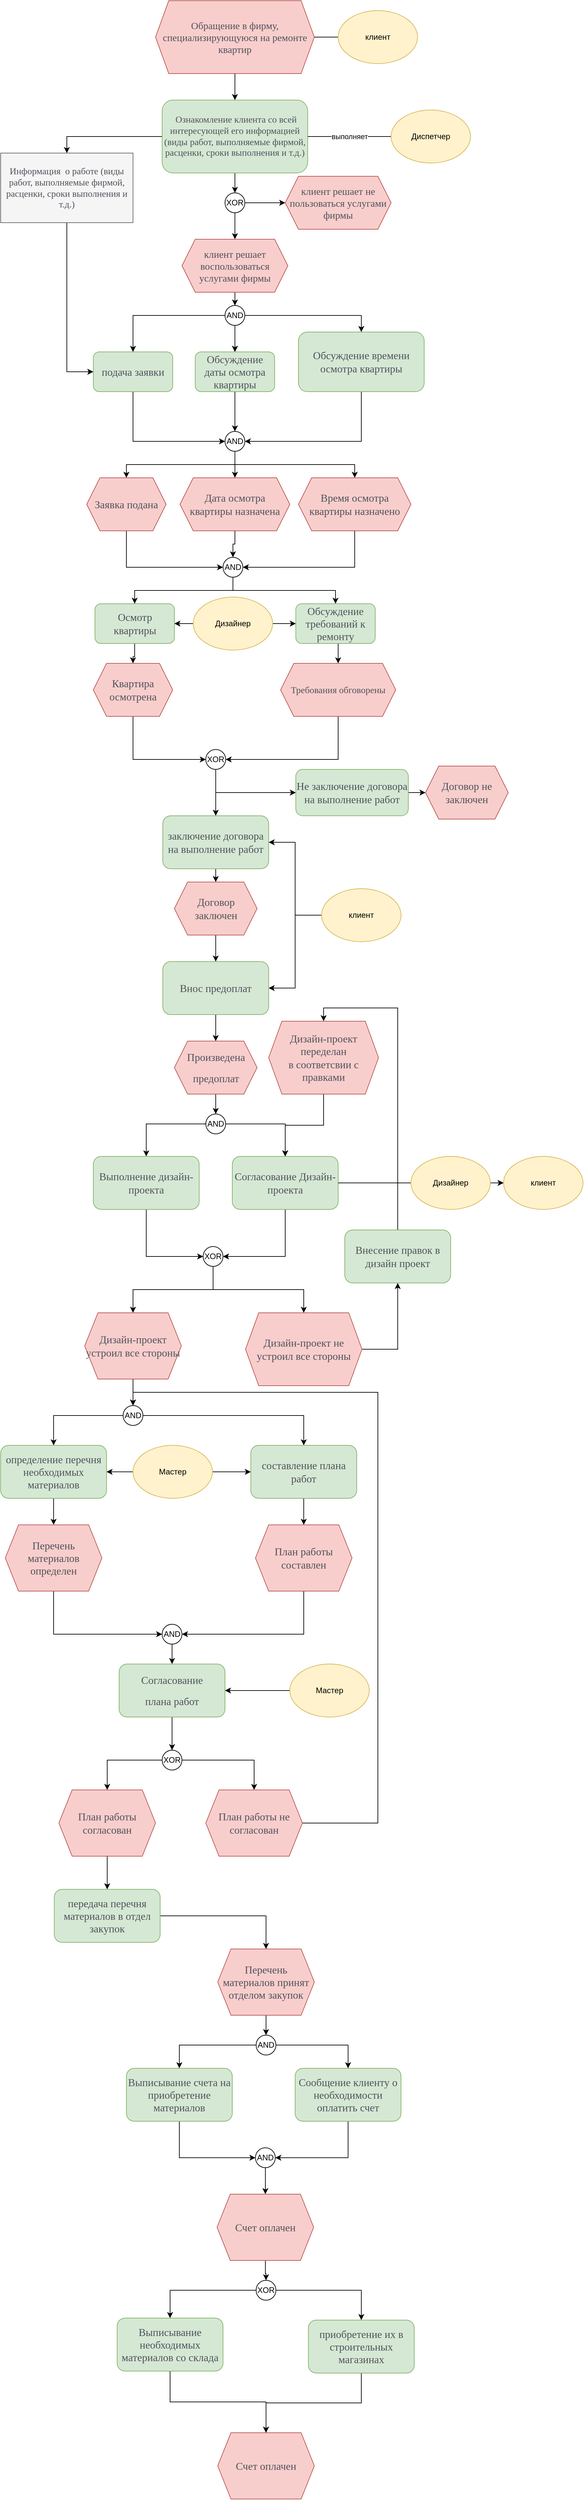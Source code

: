 <mxfile version="24.2.2" type="github">
  <diagram name="Page-1" id="cV4_P1KYifTKVsKzo9vI">
    <mxGraphModel dx="984" dy="695" grid="1" gridSize="10" guides="1" tooltips="1" connect="1" arrows="1" fold="1" page="1" pageScale="1" pageWidth="827" pageHeight="1169" math="0" shadow="0">
      <root>
        <mxCell id="0" />
        <mxCell id="1" parent="0" />
        <mxCell id="tOZuIOWOJhDS1oZQBcS--4" value="" style="edgeStyle=orthogonalEdgeStyle;rounded=0;orthogonalLoop=1;jettySize=auto;html=1;" edge="1" parent="1" source="tOZuIOWOJhDS1oZQBcS--1" target="tOZuIOWOJhDS1oZQBcS--2">
          <mxGeometry relative="1" as="geometry" />
        </mxCell>
        <mxCell id="tOZuIOWOJhDS1oZQBcS--1" value="&lt;div style=&quot;caret-color: rgb(0, 0, 0); color: rgb(0, 0, 0); font-style: normal; font-variant-caps: normal; font-weight: 400; letter-spacing: normal; text-indent: 0px; text-transform: none; white-space: normal; word-spacing: 0px; -webkit-text-stroke-width: 0px; text-decoration: none;&quot; title=&quot;Page 2&quot; class=&quot;page&quot;&gt;&lt;div style=&quot;&quot; class=&quot;section&quot;&gt;&lt;div class=&quot;layoutArea&quot;&gt;&lt;div class=&quot;column&quot;&gt;&lt;p&gt;&lt;span style=&quot;font-size: 15px; font-family: ArialMT; color: rgb(80, 82, 91);&quot;&gt;Обращение в фирму, специализирующуюся на ремонте квартир&lt;/span&gt;&lt;/p&gt;&lt;/div&gt;&lt;/div&gt;&lt;/div&gt;&lt;/div&gt;" style="shape=hexagon;perimeter=hexagonPerimeter2;whiteSpace=wrap;html=1;fixedSize=1;fillColor=#f8cecc;strokeColor=#b85450;labelBackgroundColor=none;align=center;" vertex="1" parent="1">
          <mxGeometry x="294" y="10" width="240" height="110" as="geometry" />
        </mxCell>
        <mxCell id="tOZuIOWOJhDS1oZQBcS--11" value="" style="edgeStyle=orthogonalEdgeStyle;rounded=0;orthogonalLoop=1;jettySize=auto;html=1;" edge="1" parent="1" source="tOZuIOWOJhDS1oZQBcS--2" target="tOZuIOWOJhDS1oZQBcS--10">
          <mxGeometry relative="1" as="geometry" />
        </mxCell>
        <mxCell id="tOZuIOWOJhDS1oZQBcS--46" style="edgeStyle=orthogonalEdgeStyle;rounded=0;orthogonalLoop=1;jettySize=auto;html=1;exitX=0;exitY=0.5;exitDx=0;exitDy=0;entryX=0.5;entryY=0;entryDx=0;entryDy=0;" edge="1" parent="1" source="tOZuIOWOJhDS1oZQBcS--2" target="tOZuIOWOJhDS1oZQBcS--44">
          <mxGeometry relative="1" as="geometry" />
        </mxCell>
        <mxCell id="tOZuIOWOJhDS1oZQBcS--2" value="&lt;div class=&quot;page&quot; title=&quot;Page 2&quot; style=&quot;caret-color: rgb(0, 0, 0); color: rgb(0, 0, 0); font-style: normal; font-variant-caps: normal; font-weight: 400; letter-spacing: normal; text-indent: 0px; text-transform: none; white-space: normal; word-spacing: 0px; -webkit-text-stroke-width: 0px; text-decoration: none;&quot;&gt;&lt;div class=&quot;section&quot; style=&quot;&quot;&gt;&lt;div class=&quot;layoutArea&quot;&gt;&lt;div class=&quot;column&quot;&gt;&lt;p&gt;&lt;span style=&quot;font-size: 14px; font-family: ArialMT; color: rgb(80, 82, 91);&quot;&gt;&amp;nbsp;Ознакомление клиента со всей интересующей его информацией (виды работ, выполняемые фирмой, расценки, сроки выполнения и т.д.)&lt;/span&gt;&lt;/p&gt;&lt;/div&gt;&lt;/div&gt;&lt;/div&gt;&lt;/div&gt;" style="rounded=1;whiteSpace=wrap;html=1;align=center;fillColor=#d5e8d4;strokeColor=#82b366;labelBackgroundColor=none;" vertex="1" parent="1">
          <mxGeometry x="304" y="160" width="220" height="110" as="geometry" />
        </mxCell>
        <mxCell id="tOZuIOWOJhDS1oZQBcS--7" value="выполняет" style="edgeStyle=orthogonalEdgeStyle;rounded=0;orthogonalLoop=1;jettySize=auto;html=1;labelBackgroundColor=default;startArrow=none;startFill=0;endArrow=none;endFill=0;" edge="1" parent="1" source="tOZuIOWOJhDS1oZQBcS--5" target="tOZuIOWOJhDS1oZQBcS--2">
          <mxGeometry relative="1" as="geometry" />
        </mxCell>
        <mxCell id="tOZuIOWOJhDS1oZQBcS--5" value="Диспетчер" style="ellipse;whiteSpace=wrap;html=1;labelBackgroundColor=none;fillColor=#fff2cc;strokeColor=#d6b656;" vertex="1" parent="1">
          <mxGeometry x="650" y="175" width="120" height="80" as="geometry" />
        </mxCell>
        <mxCell id="tOZuIOWOJhDS1oZQBcS--9" value="" style="edgeStyle=orthogonalEdgeStyle;rounded=0;orthogonalLoop=1;jettySize=auto;html=1;endArrow=none;endFill=0;" edge="1" parent="1" source="tOZuIOWOJhDS1oZQBcS--8" target="tOZuIOWOJhDS1oZQBcS--1">
          <mxGeometry relative="1" as="geometry" />
        </mxCell>
        <mxCell id="tOZuIOWOJhDS1oZQBcS--8" value="клиент" style="ellipse;whiteSpace=wrap;html=1;fillColor=#fff2cc;strokeColor=#d6b656;" vertex="1" parent="1">
          <mxGeometry x="570" y="25" width="120" height="80" as="geometry" />
        </mxCell>
        <mxCell id="tOZuIOWOJhDS1oZQBcS--13" value="" style="edgeStyle=orthogonalEdgeStyle;rounded=0;orthogonalLoop=1;jettySize=auto;html=1;" edge="1" parent="1" source="tOZuIOWOJhDS1oZQBcS--10" target="tOZuIOWOJhDS1oZQBcS--12">
          <mxGeometry relative="1" as="geometry" />
        </mxCell>
        <mxCell id="tOZuIOWOJhDS1oZQBcS--15" value="" style="edgeStyle=orthogonalEdgeStyle;rounded=0;orthogonalLoop=1;jettySize=auto;html=1;" edge="1" parent="1" source="tOZuIOWOJhDS1oZQBcS--10" target="tOZuIOWOJhDS1oZQBcS--14">
          <mxGeometry relative="1" as="geometry" />
        </mxCell>
        <mxCell id="tOZuIOWOJhDS1oZQBcS--10" value="XOR" style="ellipse;whiteSpace=wrap;html=1;aspect=fixed;" vertex="1" parent="1">
          <mxGeometry x="399" y="300" width="30" height="30" as="geometry" />
        </mxCell>
        <mxCell id="tOZuIOWOJhDS1oZQBcS--18" value="" style="edgeStyle=orthogonalEdgeStyle;rounded=0;orthogonalLoop=1;jettySize=auto;html=1;" edge="1" parent="1" source="tOZuIOWOJhDS1oZQBcS--12" target="tOZuIOWOJhDS1oZQBcS--17">
          <mxGeometry relative="1" as="geometry" />
        </mxCell>
        <mxCell id="tOZuIOWOJhDS1oZQBcS--26" value="" style="edgeStyle=orthogonalEdgeStyle;rounded=0;orthogonalLoop=1;jettySize=auto;html=1;" edge="1" parent="1" source="tOZuIOWOJhDS1oZQBcS--12" target="tOZuIOWOJhDS1oZQBcS--20">
          <mxGeometry relative="1" as="geometry" />
        </mxCell>
        <mxCell id="tOZuIOWOJhDS1oZQBcS--12" value="&lt;div style=&quot;caret-color: rgb(0, 0, 0); color: rgb(0, 0, 0); font-style: normal; font-variant-caps: normal; font-weight: 400; letter-spacing: normal; text-indent: 0px; text-transform: none; white-space: normal; word-spacing: 0px; -webkit-text-stroke-width: 0px; text-decoration: none;&quot; title=&quot;Page 2&quot; class=&quot;page&quot;&gt;&lt;div style=&quot;&quot; class=&quot;section&quot;&gt;&lt;div class=&quot;layoutArea&quot;&gt;&lt;div class=&quot;column&quot;&gt;&lt;p&gt;&lt;span style=&quot;font-family: ArialMT; color: rgb(80, 82, 91);&quot;&gt;&lt;font style=&quot;font-size: 15px;&quot;&gt;клиент решает воспользоваться услугами фирмы&lt;/font&gt;&lt;/span&gt;&lt;/p&gt;&lt;/div&gt;&lt;/div&gt;&lt;/div&gt;&lt;/div&gt;" style="shape=hexagon;perimeter=hexagonPerimeter2;whiteSpace=wrap;html=1;fixedSize=1;align=center;fillColor=#f8cecc;strokeColor=#b85450;labelBackgroundColor=none;" vertex="1" parent="1">
          <mxGeometry x="334" y="370" width="160" height="80" as="geometry" />
        </mxCell>
        <mxCell id="tOZuIOWOJhDS1oZQBcS--14" value="&lt;div style=&quot;caret-color: rgb(0, 0, 0); color: rgb(0, 0, 0); font-style: normal; font-variant-caps: normal; font-weight: 400; letter-spacing: normal; text-indent: 0px; text-transform: none; white-space: normal; word-spacing: 0px; -webkit-text-stroke-width: 0px; text-decoration: none;&quot; title=&quot;Page 2&quot; class=&quot;page&quot;&gt;&lt;div style=&quot;&quot; class=&quot;section&quot;&gt;&lt;div class=&quot;layoutArea&quot;&gt;&lt;div class=&quot;column&quot;&gt;&lt;p&gt;&lt;span style=&quot;font-family: ArialMT; color: rgb(80, 82, 91);&quot;&gt;&lt;font style=&quot;font-size: 15px;&quot;&gt;клиент решает не пользоваться услугами фирмы&lt;/font&gt;&lt;/span&gt;&lt;/p&gt;&lt;/div&gt;&lt;/div&gt;&lt;/div&gt;&lt;/div&gt;" style="shape=hexagon;perimeter=hexagonPerimeter2;whiteSpace=wrap;html=1;fixedSize=1;align=center;fillColor=#f8cecc;strokeColor=#b85450;labelBackgroundColor=none;" vertex="1" parent="1">
          <mxGeometry x="490" y="275" width="160" height="80" as="geometry" />
        </mxCell>
        <mxCell id="tOZuIOWOJhDS1oZQBcS--36" style="edgeStyle=orthogonalEdgeStyle;rounded=0;orthogonalLoop=1;jettySize=auto;html=1;exitX=0.5;exitY=1;exitDx=0;exitDy=0;entryX=0;entryY=0.5;entryDx=0;entryDy=0;" edge="1" parent="1" source="tOZuIOWOJhDS1oZQBcS--16" target="tOZuIOWOJhDS1oZQBcS--27">
          <mxGeometry relative="1" as="geometry" />
        </mxCell>
        <mxCell id="tOZuIOWOJhDS1oZQBcS--16" value="&lt;div style=&quot;text-align: start;&quot; title=&quot;Page 2&quot; class=&quot;page&quot;&gt;&lt;div style=&quot;&quot; class=&quot;section&quot;&gt;&lt;div class=&quot;layoutArea&quot;&gt;&lt;div class=&quot;column&quot;&gt;&lt;p&gt;&lt;span style=&quot;font-size: 12pt; font-family: ArialMT; color: rgb(80, 82, 91);&quot;&gt;подача заявки&lt;/span&gt;&lt;/p&gt;&lt;/div&gt;&lt;/div&gt;&lt;/div&gt;&lt;/div&gt;" style="rounded=1;whiteSpace=wrap;html=1;labelBackgroundColor=none;fillColor=#d5e8d4;strokeColor=#82b366;" vertex="1" parent="1">
          <mxGeometry x="200" y="540" width="120" height="60" as="geometry" />
        </mxCell>
        <mxCell id="tOZuIOWOJhDS1oZQBcS--19" value="" style="edgeStyle=orthogonalEdgeStyle;rounded=0;orthogonalLoop=1;jettySize=auto;html=1;" edge="1" parent="1" source="tOZuIOWOJhDS1oZQBcS--17" target="tOZuIOWOJhDS1oZQBcS--16">
          <mxGeometry relative="1" as="geometry" />
        </mxCell>
        <mxCell id="tOZuIOWOJhDS1oZQBcS--23" value="" style="edgeStyle=orthogonalEdgeStyle;rounded=0;orthogonalLoop=1;jettySize=auto;html=1;" edge="1" parent="1" source="tOZuIOWOJhDS1oZQBcS--17" target="tOZuIOWOJhDS1oZQBcS--20">
          <mxGeometry relative="1" as="geometry" />
        </mxCell>
        <mxCell id="tOZuIOWOJhDS1oZQBcS--24" value="" style="edgeStyle=orthogonalEdgeStyle;rounded=0;orthogonalLoop=1;jettySize=auto;html=1;" edge="1" parent="1" source="tOZuIOWOJhDS1oZQBcS--17" target="tOZuIOWOJhDS1oZQBcS--21">
          <mxGeometry relative="1" as="geometry" />
        </mxCell>
        <mxCell id="tOZuIOWOJhDS1oZQBcS--17" value="AND" style="ellipse;whiteSpace=wrap;html=1;aspect=fixed;" vertex="1" parent="1">
          <mxGeometry x="399" y="470" width="30" height="30" as="geometry" />
        </mxCell>
        <mxCell id="tOZuIOWOJhDS1oZQBcS--32" value="" style="edgeStyle=orthogonalEdgeStyle;rounded=0;orthogonalLoop=1;jettySize=auto;html=1;" edge="1" parent="1" source="tOZuIOWOJhDS1oZQBcS--20" target="tOZuIOWOJhDS1oZQBcS--27">
          <mxGeometry relative="1" as="geometry" />
        </mxCell>
        <mxCell id="tOZuIOWOJhDS1oZQBcS--20" value="&lt;div class=&quot;page&quot; title=&quot;Page 2&quot; style=&quot;&quot;&gt;&lt;div class=&quot;section&quot; style=&quot;&quot;&gt;&lt;div class=&quot;layoutArea&quot;&gt;&lt;div class=&quot;column&quot;&gt;&lt;div class=&quot;page&quot; title=&quot;Page 2&quot;&gt;&lt;div class=&quot;section&quot; style=&quot;&quot;&gt;&lt;div class=&quot;layoutArea&quot;&gt;&lt;div class=&quot;column&quot;&gt;&lt;p&gt;&lt;span style=&quot;font-size: 12pt; font-family: ArialMT; color: rgb(80, 82, 91);&quot;&gt;Обсуждение даты&amp;nbsp;&lt;/span&gt;&lt;span style=&quot;caret-color: rgb(80, 82, 91); color: rgb(80, 82, 91); font-family: ArialMT; font-size: 16px;&quot;&gt;осмотра квартиры&lt;/span&gt;&lt;/p&gt;&lt;/div&gt;&lt;/div&gt;&lt;/div&gt;&lt;/div&gt;&lt;/div&gt;&lt;/div&gt;&lt;/div&gt;&lt;/div&gt;" style="rounded=1;whiteSpace=wrap;html=1;labelBackgroundColor=none;fillColor=#d5e8d4;strokeColor=#82b366;align=center;" vertex="1" parent="1">
          <mxGeometry x="354" y="540" width="120" height="60" as="geometry" />
        </mxCell>
        <mxCell id="tOZuIOWOJhDS1oZQBcS--35" style="edgeStyle=orthogonalEdgeStyle;rounded=0;orthogonalLoop=1;jettySize=auto;html=1;exitX=0.5;exitY=1;exitDx=0;exitDy=0;entryX=1;entryY=0.5;entryDx=0;entryDy=0;" edge="1" parent="1" source="tOZuIOWOJhDS1oZQBcS--21" target="tOZuIOWOJhDS1oZQBcS--27">
          <mxGeometry relative="1" as="geometry" />
        </mxCell>
        <mxCell id="tOZuIOWOJhDS1oZQBcS--21" value="&lt;div class=&quot;page&quot; title=&quot;Page 2&quot; style=&quot;&quot;&gt;&lt;div class=&quot;section&quot; style=&quot;&quot;&gt;&lt;div class=&quot;layoutArea&quot;&gt;&lt;div class=&quot;column&quot;&gt;&lt;p&gt;&lt;span style=&quot;font-size: 12pt; font-family: ArialMT; color: rgb(80, 82, 91);&quot;&gt;Обсуждение&amp;nbsp;&lt;/span&gt;&lt;span style=&quot;color: rgb(80, 82, 91); font-family: ArialMT; font-size: 12pt;&quot;&gt;времени осмотра квартиры&lt;/span&gt;&lt;/p&gt;&lt;/div&gt;&lt;/div&gt;&lt;/div&gt;&lt;/div&gt;" style="rounded=1;whiteSpace=wrap;html=1;labelBackgroundColor=none;fillColor=#d5e8d4;strokeColor=#82b366;align=center;" vertex="1" parent="1">
          <mxGeometry x="510" y="510" width="190" height="90" as="geometry" />
        </mxCell>
        <mxCell id="tOZuIOWOJhDS1oZQBcS--53" style="edgeStyle=orthogonalEdgeStyle;rounded=0;orthogonalLoop=1;jettySize=auto;html=1;exitX=0.5;exitY=1;exitDx=0;exitDy=0;entryX=0;entryY=0.5;entryDx=0;entryDy=0;" edge="1" parent="1" source="tOZuIOWOJhDS1oZQBcS--25" target="tOZuIOWOJhDS1oZQBcS--51">
          <mxGeometry relative="1" as="geometry" />
        </mxCell>
        <mxCell id="tOZuIOWOJhDS1oZQBcS--25" value="&lt;div class=&quot;page&quot; title=&quot;Page 2&quot; style=&quot;caret-color: rgb(0, 0, 0); color: rgb(0, 0, 0); font-style: normal; font-variant-caps: normal; font-weight: 400; letter-spacing: normal; text-indent: 0px; text-transform: none; white-space: normal; word-spacing: 0px; -webkit-text-stroke-width: 0px; text-decoration: none;&quot;&gt;&lt;div class=&quot;section&quot; style=&quot;&quot;&gt;&lt;div class=&quot;layoutArea&quot;&gt;&lt;div class=&quot;column&quot;&gt;&lt;p&gt;&lt;span style=&quot;font-size: 12pt; font-family: ArialMT; color: rgb(80, 82, 91);&quot;&gt;Квартира осмотрена&lt;/span&gt;&lt;/p&gt;&lt;/div&gt;&lt;/div&gt;&lt;/div&gt;&lt;/div&gt;" style="shape=hexagon;perimeter=hexagonPerimeter2;whiteSpace=wrap;html=1;fixedSize=1;labelBackgroundColor=none;align=center;fillColor=#f8cecc;strokeColor=#b85450;" vertex="1" parent="1">
          <mxGeometry x="200" y="1010" width="120" height="80" as="geometry" />
        </mxCell>
        <mxCell id="tOZuIOWOJhDS1oZQBcS--63" style="edgeStyle=orthogonalEdgeStyle;rounded=0;orthogonalLoop=1;jettySize=auto;html=1;exitX=0.5;exitY=1;exitDx=0;exitDy=0;entryX=0.5;entryY=0;entryDx=0;entryDy=0;" edge="1" parent="1" source="tOZuIOWOJhDS1oZQBcS--27" target="tOZuIOWOJhDS1oZQBcS--62">
          <mxGeometry relative="1" as="geometry" />
        </mxCell>
        <mxCell id="tOZuIOWOJhDS1oZQBcS--65" value="" style="edgeStyle=orthogonalEdgeStyle;rounded=0;orthogonalLoop=1;jettySize=auto;html=1;" edge="1" parent="1" source="tOZuIOWOJhDS1oZQBcS--27" target="tOZuIOWOJhDS1oZQBcS--64">
          <mxGeometry relative="1" as="geometry" />
        </mxCell>
        <mxCell id="tOZuIOWOJhDS1oZQBcS--67" style="edgeStyle=orthogonalEdgeStyle;rounded=0;orthogonalLoop=1;jettySize=auto;html=1;exitX=0.5;exitY=1;exitDx=0;exitDy=0;entryX=0.5;entryY=0;entryDx=0;entryDy=0;" edge="1" parent="1" source="tOZuIOWOJhDS1oZQBcS--27" target="tOZuIOWOJhDS1oZQBcS--66">
          <mxGeometry relative="1" as="geometry" />
        </mxCell>
        <mxCell id="tOZuIOWOJhDS1oZQBcS--27" value="AND" style="ellipse;whiteSpace=wrap;html=1;aspect=fixed;" vertex="1" parent="1">
          <mxGeometry x="399" y="660" width="30" height="30" as="geometry" />
        </mxCell>
        <mxCell id="tOZuIOWOJhDS1oZQBcS--54" style="edgeStyle=orthogonalEdgeStyle;rounded=0;orthogonalLoop=1;jettySize=auto;html=1;exitX=0.5;exitY=1;exitDx=0;exitDy=0;entryX=1;entryY=0.5;entryDx=0;entryDy=0;" edge="1" parent="1" source="tOZuIOWOJhDS1oZQBcS--28" target="tOZuIOWOJhDS1oZQBcS--51">
          <mxGeometry relative="1" as="geometry" />
        </mxCell>
        <mxCell id="tOZuIOWOJhDS1oZQBcS--28" value="&lt;div style=&quot;text-indent: 0px; font-size: 14px;&quot; title=&quot;Page 2&quot; class=&quot;page&quot;&gt;&lt;div style=&quot;font-size: 14px;&quot; class=&quot;section&quot;&gt;&lt;div style=&quot;font-size: 14px;&quot; class=&quot;layoutArea&quot;&gt;&lt;div style=&quot;font-size: 14px;&quot; class=&quot;column&quot;&gt;&lt;div style=&quot;font-size: 14px;&quot; class=&quot;page&quot; title=&quot;Page 2&quot;&gt;&lt;div style=&quot;font-size: 14px;&quot; class=&quot;section&quot;&gt;&lt;div style=&quot;font-size: 14px;&quot; class=&quot;layoutArea&quot;&gt;&lt;div style=&quot;font-size: 14px;&quot; class=&quot;column&quot;&gt;&lt;p style=&quot;font-size: 14px;&quot;&gt;&lt;font style=&quot;font-size: 14px;&quot; face=&quot;ArialMT&quot; color=&quot;#50525b&quot;&gt;Требования обговорены&lt;/font&gt;&lt;/p&gt;&lt;/div&gt;&lt;/div&gt;&lt;/div&gt;&lt;/div&gt;&lt;/div&gt;&lt;/div&gt;&lt;/div&gt;&lt;/div&gt;" style="shape=hexagon;perimeter=hexagonPerimeter2;whiteSpace=wrap;html=1;fixedSize=1;labelBackgroundColor=none;align=center;fillColor=#f8cecc;strokeColor=#b85450;fontSize=14;" vertex="1" parent="1">
          <mxGeometry x="483" y="1010" width="174" height="80" as="geometry" />
        </mxCell>
        <mxCell id="tOZuIOWOJhDS1oZQBcS--48" style="edgeStyle=orthogonalEdgeStyle;rounded=0;orthogonalLoop=1;jettySize=auto;html=1;exitX=0.5;exitY=1;exitDx=0;exitDy=0;entryX=0;entryY=0.5;entryDx=0;entryDy=0;" edge="1" parent="1" source="tOZuIOWOJhDS1oZQBcS--44" target="tOZuIOWOJhDS1oZQBcS--16">
          <mxGeometry relative="1" as="geometry" />
        </mxCell>
        <mxCell id="tOZuIOWOJhDS1oZQBcS--44" value="&lt;span style=&quot;color: rgb(80, 82, 91); font-family: ArialMT; font-size: 14px;&quot;&gt;Информация &amp;nbsp;о работе (виды работ, выполняемые фирмой, расценки, сроки выполнения и т.д.)&lt;/span&gt;" style="rounded=0;whiteSpace=wrap;html=1;fillColor=#f5f5f5;fontColor=#333333;strokeColor=#666666;" vertex="1" parent="1">
          <mxGeometry x="60" y="240" width="200" height="105" as="geometry" />
        </mxCell>
        <mxCell id="tOZuIOWOJhDS1oZQBcS--82" style="edgeStyle=orthogonalEdgeStyle;rounded=0;orthogonalLoop=1;jettySize=auto;html=1;exitX=0.5;exitY=1;exitDx=0;exitDy=0;entryX=0.5;entryY=0;entryDx=0;entryDy=0;" edge="1" parent="1" source="tOZuIOWOJhDS1oZQBcS--49" target="tOZuIOWOJhDS1oZQBcS--78">
          <mxGeometry relative="1" as="geometry" />
        </mxCell>
        <mxCell id="tOZuIOWOJhDS1oZQBcS--49" value="&lt;div class=&quot;page&quot; title=&quot;Page 2&quot; style=&quot;&quot;&gt;&lt;div class=&quot;section&quot; style=&quot;&quot;&gt;&lt;div class=&quot;layoutArea&quot;&gt;&lt;div class=&quot;column&quot;&gt;&lt;div class=&quot;page&quot; title=&quot;Page 2&quot;&gt;&lt;div class=&quot;section&quot; style=&quot;&quot;&gt;&lt;div class=&quot;layoutArea&quot;&gt;&lt;div class=&quot;column&quot;&gt;&lt;p&gt;&lt;span style=&quot;font-size: 12pt; font-family: ArialMT; color: rgb(80, 82, 91);&quot;&gt;заключение договора на выполнение работ&lt;/span&gt;&lt;/p&gt;&lt;/div&gt;&lt;/div&gt;&lt;/div&gt;&lt;/div&gt;&lt;/div&gt;&lt;/div&gt;&lt;/div&gt;&lt;/div&gt;" style="rounded=1;whiteSpace=wrap;html=1;labelBackgroundColor=none;fillColor=#d5e8d4;strokeColor=#82b366;align=center;" vertex="1" parent="1">
          <mxGeometry x="305" y="1240" width="160" height="80" as="geometry" />
        </mxCell>
        <mxCell id="tOZuIOWOJhDS1oZQBcS--88" value="" style="edgeStyle=orthogonalEdgeStyle;rounded=0;orthogonalLoop=1;jettySize=auto;html=1;" edge="1" parent="1" source="tOZuIOWOJhDS1oZQBcS--50" target="tOZuIOWOJhDS1oZQBcS--87">
          <mxGeometry relative="1" as="geometry" />
        </mxCell>
        <mxCell id="tOZuIOWOJhDS1oZQBcS--50" value="&lt;div class=&quot;page&quot; title=&quot;Page 2&quot; style=&quot;&quot;&gt;&lt;div class=&quot;section&quot; style=&quot;&quot;&gt;&lt;div class=&quot;layoutArea&quot;&gt;&lt;div class=&quot;column&quot;&gt;&lt;p&gt;&lt;span style=&quot;font-size: 12pt; font-family: ArialMT; color: rgb(80, 82, 91);&quot;&gt;Не заключение договора на выполнение работ&lt;/span&gt;&lt;/p&gt;&lt;/div&gt;&lt;/div&gt;&lt;/div&gt;&lt;/div&gt;" style="rounded=1;whiteSpace=wrap;html=1;labelBackgroundColor=none;fillColor=#d5e8d4;strokeColor=#82b366;align=center;" vertex="1" parent="1">
          <mxGeometry x="506" y="1170" width="170" height="70" as="geometry" />
        </mxCell>
        <mxCell id="tOZuIOWOJhDS1oZQBcS--55" style="edgeStyle=orthogonalEdgeStyle;rounded=0;orthogonalLoop=1;jettySize=auto;html=1;exitX=0.5;exitY=1;exitDx=0;exitDy=0;entryX=0.5;entryY=0;entryDx=0;entryDy=0;" edge="1" parent="1" source="tOZuIOWOJhDS1oZQBcS--51" target="tOZuIOWOJhDS1oZQBcS--49">
          <mxGeometry relative="1" as="geometry" />
        </mxCell>
        <mxCell id="tOZuIOWOJhDS1oZQBcS--57" style="edgeStyle=orthogonalEdgeStyle;rounded=0;orthogonalLoop=1;jettySize=auto;html=1;exitX=0.5;exitY=1;exitDx=0;exitDy=0;entryX=0;entryY=0.5;entryDx=0;entryDy=0;" edge="1" parent="1" source="tOZuIOWOJhDS1oZQBcS--51" target="tOZuIOWOJhDS1oZQBcS--50">
          <mxGeometry relative="1" as="geometry" />
        </mxCell>
        <mxCell id="tOZuIOWOJhDS1oZQBcS--51" value="XOR" style="ellipse;whiteSpace=wrap;html=1;aspect=fixed;" vertex="1" parent="1">
          <mxGeometry x="370" y="1140" width="30" height="30" as="geometry" />
        </mxCell>
        <mxCell id="tOZuIOWOJhDS1oZQBcS--91" value="" style="edgeStyle=orthogonalEdgeStyle;rounded=0;orthogonalLoop=1;jettySize=auto;html=1;" edge="1" parent="1" source="tOZuIOWOJhDS1oZQBcS--58" target="tOZuIOWOJhDS1oZQBcS--90">
          <mxGeometry relative="1" as="geometry" />
        </mxCell>
        <mxCell id="tOZuIOWOJhDS1oZQBcS--58" value="&lt;div class=&quot;page&quot; title=&quot;Page 2&quot; style=&quot;text-indent: 0px;&quot;&gt;&lt;div class=&quot;section&quot;&gt;&lt;div class=&quot;layoutArea&quot;&gt;&lt;div class=&quot;column&quot;&gt;&lt;p&gt;&lt;font size=&quot;3&quot; face=&quot;ArialMT&quot; color=&quot;#50525b&quot;&gt;Произведена&lt;/font&gt;&lt;/p&gt;&lt;p&gt;&lt;font size=&quot;3&quot; face=&quot;ArialMT&quot; color=&quot;#50525b&quot;&gt;предоплат&lt;/font&gt;&lt;br&gt;&lt;/p&gt;&lt;/div&gt;&lt;/div&gt;&lt;/div&gt;&lt;/div&gt;" style="shape=hexagon;perimeter=hexagonPerimeter2;whiteSpace=wrap;html=1;fixedSize=1;labelBackgroundColor=none;align=center;fillColor=#f8cecc;strokeColor=#b85450;" vertex="1" parent="1">
          <mxGeometry x="322.5" y="1580" width="125" height="80" as="geometry" />
        </mxCell>
        <mxCell id="tOZuIOWOJhDS1oZQBcS--85" style="edgeStyle=orthogonalEdgeStyle;rounded=0;orthogonalLoop=1;jettySize=auto;html=1;exitX=0;exitY=0.5;exitDx=0;exitDy=0;entryX=1;entryY=0.5;entryDx=0;entryDy=0;" edge="1" parent="1" source="tOZuIOWOJhDS1oZQBcS--60" target="tOZuIOWOJhDS1oZQBcS--49">
          <mxGeometry relative="1" as="geometry" />
        </mxCell>
        <mxCell id="tOZuIOWOJhDS1oZQBcS--86" style="edgeStyle=orthogonalEdgeStyle;rounded=0;orthogonalLoop=1;jettySize=auto;html=1;exitX=0;exitY=0.5;exitDx=0;exitDy=0;entryX=1;entryY=0.5;entryDx=0;entryDy=0;" edge="1" parent="1" source="tOZuIOWOJhDS1oZQBcS--60" target="tOZuIOWOJhDS1oZQBcS--79">
          <mxGeometry relative="1" as="geometry" />
        </mxCell>
        <mxCell id="tOZuIOWOJhDS1oZQBcS--60" value="клиент" style="ellipse;whiteSpace=wrap;html=1;fillColor=#fff2cc;strokeColor=#d6b656;" vertex="1" parent="1">
          <mxGeometry x="545" y="1350" width="120" height="80" as="geometry" />
        </mxCell>
        <mxCell id="tOZuIOWOJhDS1oZQBcS--70" style="edgeStyle=orthogonalEdgeStyle;rounded=0;orthogonalLoop=1;jettySize=auto;html=1;exitX=0.5;exitY=1;exitDx=0;exitDy=0;entryX=0;entryY=0.5;entryDx=0;entryDy=0;" edge="1" parent="1" source="tOZuIOWOJhDS1oZQBcS--62" target="tOZuIOWOJhDS1oZQBcS--69">
          <mxGeometry relative="1" as="geometry" />
        </mxCell>
        <mxCell id="tOZuIOWOJhDS1oZQBcS--62" value="&lt;div class=&quot;page&quot; title=&quot;Page 2&quot; style=&quot;caret-color: rgb(0, 0, 0); color: rgb(0, 0, 0); font-style: normal; font-variant-caps: normal; font-weight: 400; letter-spacing: normal; text-indent: 0px; text-transform: none; white-space: normal; word-spacing: 0px; -webkit-text-stroke-width: 0px; text-decoration: none;&quot;&gt;&lt;div class=&quot;section&quot; style=&quot;&quot;&gt;&lt;div class=&quot;layoutArea&quot;&gt;&lt;div class=&quot;column&quot;&gt;&lt;p&gt;&lt;span style=&quot;font-size: 12pt; font-family: ArialMT; color: rgb(80, 82, 91);&quot;&gt;Заявка подана&lt;/span&gt;&lt;/p&gt;&lt;/div&gt;&lt;/div&gt;&lt;/div&gt;&lt;/div&gt;" style="shape=hexagon;perimeter=hexagonPerimeter2;whiteSpace=wrap;html=1;fixedSize=1;labelBackgroundColor=none;align=center;fillColor=#f8cecc;strokeColor=#b85450;" vertex="1" parent="1">
          <mxGeometry x="190" y="730" width="120" height="80" as="geometry" />
        </mxCell>
        <mxCell id="tOZuIOWOJhDS1oZQBcS--71" value="" style="edgeStyle=orthogonalEdgeStyle;rounded=0;orthogonalLoop=1;jettySize=auto;html=1;" edge="1" parent="1" source="tOZuIOWOJhDS1oZQBcS--64" target="tOZuIOWOJhDS1oZQBcS--69">
          <mxGeometry relative="1" as="geometry" />
        </mxCell>
        <mxCell id="tOZuIOWOJhDS1oZQBcS--64" value="&lt;div class=&quot;page&quot; title=&quot;Page 2&quot; style=&quot;caret-color: rgb(0, 0, 0); color: rgb(0, 0, 0); font-style: normal; font-variant-caps: normal; font-weight: 400; letter-spacing: normal; text-indent: 0px; text-transform: none; white-space: normal; word-spacing: 0px; -webkit-text-stroke-width: 0px; text-decoration: none;&quot;&gt;&lt;div class=&quot;section&quot; style=&quot;&quot;&gt;&lt;div class=&quot;layoutArea&quot;&gt;&lt;div class=&quot;column&quot;&gt;&lt;p&gt;&lt;span style=&quot;font-size: 12pt; font-family: ArialMT; color: rgb(80, 82, 91);&quot;&gt;Дата&amp;nbsp;&lt;/span&gt;&lt;span style=&quot;caret-color: rgb(80, 82, 91); color: rgb(80, 82, 91); font-family: ArialMT; font-size: 16px;&quot;&gt;осмотра квартиры&lt;/span&gt;&lt;span style=&quot;color: rgb(80, 82, 91); font-family: ArialMT; font-size: 12pt;&quot;&gt;&amp;nbsp;назначена&lt;/span&gt;&lt;/p&gt;&lt;/div&gt;&lt;/div&gt;&lt;/div&gt;&lt;/div&gt;" style="shape=hexagon;perimeter=hexagonPerimeter2;whiteSpace=wrap;html=1;fixedSize=1;labelBackgroundColor=none;align=center;fillColor=#f8cecc;strokeColor=#b85450;" vertex="1" parent="1">
          <mxGeometry x="331" y="730" width="166" height="80" as="geometry" />
        </mxCell>
        <mxCell id="tOZuIOWOJhDS1oZQBcS--72" style="edgeStyle=orthogonalEdgeStyle;rounded=0;orthogonalLoop=1;jettySize=auto;html=1;exitX=0.5;exitY=1;exitDx=0;exitDy=0;entryX=1;entryY=0.5;entryDx=0;entryDy=0;" edge="1" parent="1" source="tOZuIOWOJhDS1oZQBcS--66" target="tOZuIOWOJhDS1oZQBcS--69">
          <mxGeometry relative="1" as="geometry" />
        </mxCell>
        <mxCell id="tOZuIOWOJhDS1oZQBcS--66" value="&lt;div class=&quot;page&quot; title=&quot;Page 2&quot; style=&quot;caret-color: rgb(0, 0, 0); color: rgb(0, 0, 0); font-style: normal; font-variant-caps: normal; font-weight: 400; letter-spacing: normal; text-indent: 0px; text-transform: none; white-space: normal; word-spacing: 0px; -webkit-text-stroke-width: 0px; text-decoration: none;&quot;&gt;&lt;div class=&quot;section&quot; style=&quot;&quot;&gt;&lt;div class=&quot;layoutArea&quot;&gt;&lt;div class=&quot;column&quot;&gt;&lt;p&gt;&lt;span style=&quot;font-size: 12pt; font-family: ArialMT; color: rgb(80, 82, 91);&quot;&gt;Время&amp;nbsp;&lt;/span&gt;&lt;span style=&quot;caret-color: rgb(80, 82, 91); color: rgb(80, 82, 91); font-family: ArialMT; font-size: 16px;&quot;&gt;осмотра квартиры&lt;/span&gt;&lt;span style=&quot;color: rgb(80, 82, 91); font-family: ArialMT; font-size: 12pt;&quot;&gt;&amp;nbsp;назначено&lt;/span&gt;&lt;/p&gt;&lt;/div&gt;&lt;/div&gt;&lt;/div&gt;&lt;/div&gt;" style="shape=hexagon;perimeter=hexagonPerimeter2;whiteSpace=wrap;html=1;fixedSize=1;labelBackgroundColor=none;align=center;fillColor=#f8cecc;strokeColor=#b85450;" vertex="1" parent="1">
          <mxGeometry x="510" y="730" width="170" height="80" as="geometry" />
        </mxCell>
        <mxCell id="tOZuIOWOJhDS1oZQBcS--76" style="edgeStyle=orthogonalEdgeStyle;rounded=0;orthogonalLoop=1;jettySize=auto;html=1;exitX=0.5;exitY=1;exitDx=0;exitDy=0;" edge="1" parent="1" source="tOZuIOWOJhDS1oZQBcS--68" target="tOZuIOWOJhDS1oZQBcS--25">
          <mxGeometry relative="1" as="geometry" />
        </mxCell>
        <mxCell id="tOZuIOWOJhDS1oZQBcS--68" value="&lt;div class=&quot;page&quot; title=&quot;Page 2&quot; style=&quot;&quot;&gt;&lt;div class=&quot;section&quot; style=&quot;&quot;&gt;&lt;div class=&quot;layoutArea&quot;&gt;&lt;div class=&quot;column&quot;&gt;&lt;div class=&quot;page&quot; title=&quot;Page 2&quot;&gt;&lt;div class=&quot;section&quot; style=&quot;&quot;&gt;&lt;div class=&quot;layoutArea&quot;&gt;&lt;div class=&quot;column&quot;&gt;&lt;p&gt;&lt;font size=&quot;3&quot; face=&quot;ArialMT&quot; color=&quot;#50525b&quot;&gt;&lt;span style=&quot;caret-color: rgb(80, 82, 91);&quot;&gt;Осмотр квартиры&lt;/span&gt;&lt;/font&gt;&lt;/p&gt;&lt;/div&gt;&lt;/div&gt;&lt;/div&gt;&lt;/div&gt;&lt;/div&gt;&lt;/div&gt;&lt;/div&gt;&lt;/div&gt;" style="rounded=1;whiteSpace=wrap;html=1;labelBackgroundColor=none;fillColor=#d5e8d4;strokeColor=#82b366;align=center;" vertex="1" parent="1">
          <mxGeometry x="202.5" y="920" width="120" height="60" as="geometry" />
        </mxCell>
        <mxCell id="tOZuIOWOJhDS1oZQBcS--74" style="edgeStyle=orthogonalEdgeStyle;rounded=0;orthogonalLoop=1;jettySize=auto;html=1;exitX=0.5;exitY=1;exitDx=0;exitDy=0;entryX=0.5;entryY=0;entryDx=0;entryDy=0;" edge="1" parent="1" source="tOZuIOWOJhDS1oZQBcS--69" target="tOZuIOWOJhDS1oZQBcS--68">
          <mxGeometry relative="1" as="geometry" />
        </mxCell>
        <mxCell id="tOZuIOWOJhDS1oZQBcS--75" style="edgeStyle=orthogonalEdgeStyle;rounded=0;orthogonalLoop=1;jettySize=auto;html=1;exitX=0.5;exitY=1;exitDx=0;exitDy=0;entryX=0.5;entryY=0;entryDx=0;entryDy=0;" edge="1" parent="1" source="tOZuIOWOJhDS1oZQBcS--69" target="tOZuIOWOJhDS1oZQBcS--73">
          <mxGeometry relative="1" as="geometry" />
        </mxCell>
        <mxCell id="tOZuIOWOJhDS1oZQBcS--69" value="AND" style="ellipse;whiteSpace=wrap;html=1;aspect=fixed;" vertex="1" parent="1">
          <mxGeometry x="396" y="850" width="30" height="30" as="geometry" />
        </mxCell>
        <mxCell id="tOZuIOWOJhDS1oZQBcS--77" style="edgeStyle=orthogonalEdgeStyle;rounded=0;orthogonalLoop=1;jettySize=auto;html=1;exitX=0.5;exitY=1;exitDx=0;exitDy=0;entryX=0.5;entryY=0;entryDx=0;entryDy=0;" edge="1" parent="1" source="tOZuIOWOJhDS1oZQBcS--73" target="tOZuIOWOJhDS1oZQBcS--28">
          <mxGeometry relative="1" as="geometry" />
        </mxCell>
        <mxCell id="tOZuIOWOJhDS1oZQBcS--73" value="&lt;div class=&quot;page&quot; title=&quot;Page 2&quot; style=&quot;&quot;&gt;&lt;div class=&quot;section&quot; style=&quot;&quot;&gt;&lt;div class=&quot;layoutArea&quot;&gt;&lt;div class=&quot;column&quot;&gt;&lt;div class=&quot;page&quot; title=&quot;Page 2&quot;&gt;&lt;div class=&quot;section&quot; style=&quot;&quot;&gt;&lt;div class=&quot;layoutArea&quot;&gt;&lt;div class=&quot;column&quot;&gt;&lt;p&gt;&lt;font size=&quot;3&quot; face=&quot;ArialMT&quot; color=&quot;#50525b&quot;&gt;&lt;span style=&quot;caret-color: rgb(80, 82, 91);&quot;&gt;Обсуждение требований к ремонту&lt;/span&gt;&lt;/font&gt;&lt;/p&gt;&lt;/div&gt;&lt;/div&gt;&lt;/div&gt;&lt;/div&gt;&lt;/div&gt;&lt;/div&gt;&lt;/div&gt;&lt;/div&gt;" style="rounded=1;whiteSpace=wrap;html=1;labelBackgroundColor=none;fillColor=#d5e8d4;strokeColor=#82b366;align=center;" vertex="1" parent="1">
          <mxGeometry x="506" y="920" width="120" height="60" as="geometry" />
        </mxCell>
        <mxCell id="tOZuIOWOJhDS1oZQBcS--83" value="" style="edgeStyle=orthogonalEdgeStyle;rounded=0;orthogonalLoop=1;jettySize=auto;html=1;" edge="1" parent="1" source="tOZuIOWOJhDS1oZQBcS--78" target="tOZuIOWOJhDS1oZQBcS--79">
          <mxGeometry relative="1" as="geometry" />
        </mxCell>
        <mxCell id="tOZuIOWOJhDS1oZQBcS--78" value="&lt;div class=&quot;page&quot; title=&quot;Page 2&quot; style=&quot;text-indent: 0px;&quot;&gt;&lt;div class=&quot;section&quot;&gt;&lt;div class=&quot;layoutArea&quot;&gt;&lt;div class=&quot;column&quot;&gt;&lt;p&gt;&lt;font size=&quot;3&quot; face=&quot;ArialMT&quot; color=&quot;#50525b&quot;&gt;&lt;span style=&quot;caret-color: rgb(80, 82, 91);&quot;&gt;Договор заключен&lt;/span&gt;&lt;/font&gt;&lt;/p&gt;&lt;/div&gt;&lt;/div&gt;&lt;/div&gt;&lt;/div&gt;" style="shape=hexagon;perimeter=hexagonPerimeter2;whiteSpace=wrap;html=1;fixedSize=1;labelBackgroundColor=none;align=center;fillColor=#f8cecc;strokeColor=#b85450;" vertex="1" parent="1">
          <mxGeometry x="322.5" y="1340" width="125" height="80" as="geometry" />
        </mxCell>
        <mxCell id="tOZuIOWOJhDS1oZQBcS--84" value="" style="edgeStyle=orthogonalEdgeStyle;rounded=0;orthogonalLoop=1;jettySize=auto;html=1;" edge="1" parent="1" source="tOZuIOWOJhDS1oZQBcS--79" target="tOZuIOWOJhDS1oZQBcS--58">
          <mxGeometry relative="1" as="geometry" />
        </mxCell>
        <mxCell id="tOZuIOWOJhDS1oZQBcS--79" value="&lt;div class=&quot;page&quot; title=&quot;Page 2&quot; style=&quot;&quot;&gt;&lt;div class=&quot;section&quot; style=&quot;&quot;&gt;&lt;div class=&quot;layoutArea&quot;&gt;&lt;div class=&quot;column&quot;&gt;&lt;div class=&quot;page&quot; title=&quot;Page 2&quot;&gt;&lt;div class=&quot;section&quot; style=&quot;&quot;&gt;&lt;div class=&quot;layoutArea&quot;&gt;&lt;div class=&quot;column&quot;&gt;&lt;p&gt;&lt;span style=&quot;font-size: 12pt; font-family: ArialMT; color: rgb(80, 82, 91);&quot;&gt;Внос&amp;nbsp;&lt;/span&gt;&lt;font size=&quot;3&quot; face=&quot;ArialMT&quot; color=&quot;#50525b&quot;&gt;&lt;span style=&quot;caret-color: rgb(80, 82, 91);&quot;&gt;предоплат&lt;/span&gt;&lt;/font&gt;&lt;/p&gt;&lt;/div&gt;&lt;/div&gt;&lt;/div&gt;&lt;/div&gt;&lt;/div&gt;&lt;/div&gt;&lt;/div&gt;&lt;/div&gt;" style="rounded=1;whiteSpace=wrap;html=1;labelBackgroundColor=none;fillColor=#d5e8d4;strokeColor=#82b366;align=center;" vertex="1" parent="1">
          <mxGeometry x="305" y="1460" width="160" height="80" as="geometry" />
        </mxCell>
        <mxCell id="tOZuIOWOJhDS1oZQBcS--87" value="&lt;div class=&quot;page&quot; title=&quot;Page 2&quot; style=&quot;text-indent: 0px;&quot;&gt;&lt;div class=&quot;section&quot;&gt;&lt;div class=&quot;layoutArea&quot;&gt;&lt;div class=&quot;column&quot;&gt;&lt;p&gt;&lt;font size=&quot;3&quot; face=&quot;ArialMT&quot; color=&quot;#50525b&quot;&gt;&lt;span style=&quot;caret-color: rgb(80, 82, 91);&quot;&gt;Договор не заключен&lt;/span&gt;&lt;/font&gt;&lt;/p&gt;&lt;/div&gt;&lt;/div&gt;&lt;/div&gt;&lt;/div&gt;" style="shape=hexagon;perimeter=hexagonPerimeter2;whiteSpace=wrap;html=1;fixedSize=1;labelBackgroundColor=none;align=center;fillColor=#f8cecc;strokeColor=#b85450;" vertex="1" parent="1">
          <mxGeometry x="702" y="1165" width="125" height="80" as="geometry" />
        </mxCell>
        <mxCell id="tOZuIOWOJhDS1oZQBcS--104" style="edgeStyle=orthogonalEdgeStyle;rounded=0;orthogonalLoop=1;jettySize=auto;html=1;exitX=0.5;exitY=1;exitDx=0;exitDy=0;entryX=0;entryY=0.5;entryDx=0;entryDy=0;" edge="1" parent="1" source="tOZuIOWOJhDS1oZQBcS--89" target="tOZuIOWOJhDS1oZQBcS--103">
          <mxGeometry relative="1" as="geometry" />
        </mxCell>
        <mxCell id="tOZuIOWOJhDS1oZQBcS--89" value="&lt;div class=&quot;page&quot; title=&quot;Page 2&quot; style=&quot;&quot;&gt;&lt;div class=&quot;section&quot; style=&quot;&quot;&gt;&lt;div class=&quot;layoutArea&quot;&gt;&lt;div class=&quot;column&quot;&gt;&lt;div class=&quot;page&quot; title=&quot;Page 2&quot;&gt;&lt;div class=&quot;section&quot; style=&quot;&quot;&gt;&lt;div class=&quot;layoutArea&quot;&gt;&lt;div class=&quot;column&quot;&gt;&lt;div style=&quot;&quot; title=&quot;Page 2&quot; class=&quot;page&quot;&gt;&lt;div style=&quot;&quot; class=&quot;section&quot;&gt;&lt;div class=&quot;layoutArea&quot;&gt;&lt;div class=&quot;column&quot;&gt;&lt;p&gt;&lt;span style=&quot;font-size: 12pt; font-family: ArialMT; color: rgb(80, 82, 91);&quot;&gt;Выполнение дизайн&lt;/span&gt;&lt;span style=&quot;font-size: 12pt; font-family: ArialMT; color: rgb(80, 82, 91);&quot;&gt;-&lt;/span&gt;&lt;span style=&quot;font-size: 12pt; font-family: ArialMT; color: rgb(80, 82, 91);&quot;&gt;проекта&lt;/span&gt;&lt;/p&gt;&lt;/div&gt;&lt;/div&gt;&lt;/div&gt;&lt;/div&gt;&lt;/div&gt;&lt;/div&gt;&lt;/div&gt;&lt;/div&gt;&lt;/div&gt;&lt;/div&gt;&lt;/div&gt;&lt;/div&gt;" style="rounded=1;whiteSpace=wrap;html=1;labelBackgroundColor=none;fillColor=#d5e8d4;strokeColor=#82b366;align=center;" vertex="1" parent="1">
          <mxGeometry x="200" y="1754" width="160" height="80" as="geometry" />
        </mxCell>
        <mxCell id="tOZuIOWOJhDS1oZQBcS--92" style="edgeStyle=orthogonalEdgeStyle;rounded=0;orthogonalLoop=1;jettySize=auto;html=1;exitX=0;exitY=0.5;exitDx=0;exitDy=0;" edge="1" parent="1" source="tOZuIOWOJhDS1oZQBcS--90" target="tOZuIOWOJhDS1oZQBcS--89">
          <mxGeometry relative="1" as="geometry" />
        </mxCell>
        <mxCell id="tOZuIOWOJhDS1oZQBcS--94" style="edgeStyle=orthogonalEdgeStyle;rounded=0;orthogonalLoop=1;jettySize=auto;html=1;exitX=1;exitY=0.5;exitDx=0;exitDy=0;entryX=0.5;entryY=0;entryDx=0;entryDy=0;" edge="1" parent="1" source="tOZuIOWOJhDS1oZQBcS--90" target="tOZuIOWOJhDS1oZQBcS--93">
          <mxGeometry relative="1" as="geometry" />
        </mxCell>
        <mxCell id="tOZuIOWOJhDS1oZQBcS--90" value="AND" style="ellipse;whiteSpace=wrap;html=1;aspect=fixed;" vertex="1" parent="1">
          <mxGeometry x="370" y="1690" width="30" height="30" as="geometry" />
        </mxCell>
        <mxCell id="tOZuIOWOJhDS1oZQBcS--105" style="edgeStyle=orthogonalEdgeStyle;rounded=0;orthogonalLoop=1;jettySize=auto;html=1;exitX=0.5;exitY=1;exitDx=0;exitDy=0;entryX=1;entryY=0.5;entryDx=0;entryDy=0;" edge="1" parent="1" source="tOZuIOWOJhDS1oZQBcS--93" target="tOZuIOWOJhDS1oZQBcS--103">
          <mxGeometry relative="1" as="geometry" />
        </mxCell>
        <mxCell id="tOZuIOWOJhDS1oZQBcS--93" value="&lt;div class=&quot;page&quot; title=&quot;Page 2&quot; style=&quot;&quot;&gt;&lt;div class=&quot;section&quot; style=&quot;&quot;&gt;&lt;div class=&quot;layoutArea&quot;&gt;&lt;div class=&quot;column&quot;&gt;&lt;div class=&quot;page&quot; title=&quot;Page 2&quot;&gt;&lt;div class=&quot;section&quot; style=&quot;&quot;&gt;&lt;div class=&quot;layoutArea&quot;&gt;&lt;div class=&quot;column&quot;&gt;&lt;div style=&quot;&quot; title=&quot;Page 2&quot; class=&quot;page&quot;&gt;&lt;div style=&quot;&quot; class=&quot;section&quot;&gt;&lt;div class=&quot;layoutArea&quot;&gt;&lt;div class=&quot;column&quot;&gt;&lt;p&gt;&lt;font size=&quot;3&quot; face=&quot;ArialMT&quot; color=&quot;#50525b&quot;&gt;&lt;span style=&quot;caret-color: rgb(80, 82, 91);&quot;&gt;Согласование Дизайн-проекта&lt;/span&gt;&lt;/font&gt;&lt;/p&gt;&lt;/div&gt;&lt;/div&gt;&lt;/div&gt;&lt;/div&gt;&lt;/div&gt;&lt;/div&gt;&lt;/div&gt;&lt;/div&gt;&lt;/div&gt;&lt;/div&gt;&lt;/div&gt;&lt;/div&gt;" style="rounded=1;whiteSpace=wrap;html=1;labelBackgroundColor=none;fillColor=#d5e8d4;strokeColor=#82b366;align=center;" vertex="1" parent="1">
          <mxGeometry x="410" y="1754" width="160" height="80" as="geometry" />
        </mxCell>
        <mxCell id="tOZuIOWOJhDS1oZQBcS--96" value="" style="edgeStyle=orthogonalEdgeStyle;rounded=0;orthogonalLoop=1;jettySize=auto;html=1;" edge="1" parent="1" source="tOZuIOWOJhDS1oZQBcS--95" target="tOZuIOWOJhDS1oZQBcS--68">
          <mxGeometry relative="1" as="geometry" />
        </mxCell>
        <mxCell id="tOZuIOWOJhDS1oZQBcS--97" value="" style="edgeStyle=orthogonalEdgeStyle;rounded=0;orthogonalLoop=1;jettySize=auto;html=1;" edge="1" parent="1" source="tOZuIOWOJhDS1oZQBcS--95" target="tOZuIOWOJhDS1oZQBcS--73">
          <mxGeometry relative="1" as="geometry" />
        </mxCell>
        <mxCell id="tOZuIOWOJhDS1oZQBcS--95" value="Дизайнер" style="ellipse;whiteSpace=wrap;html=1;fillColor=#fff2cc;strokeColor=#d6b656;" vertex="1" parent="1">
          <mxGeometry x="351" y="910" width="120" height="80" as="geometry" />
        </mxCell>
        <mxCell id="tOZuIOWOJhDS1oZQBcS--99" value="" style="edgeStyle=orthogonalEdgeStyle;rounded=0;orthogonalLoop=1;jettySize=auto;html=1;endArrow=none;endFill=0;" edge="1" parent="1" source="tOZuIOWOJhDS1oZQBcS--98" target="tOZuIOWOJhDS1oZQBcS--93">
          <mxGeometry relative="1" as="geometry" />
        </mxCell>
        <mxCell id="tOZuIOWOJhDS1oZQBcS--101" value="" style="edgeStyle=orthogonalEdgeStyle;rounded=0;orthogonalLoop=1;jettySize=auto;html=1;" edge="1" parent="1" source="tOZuIOWOJhDS1oZQBcS--98" target="tOZuIOWOJhDS1oZQBcS--100">
          <mxGeometry relative="1" as="geometry" />
        </mxCell>
        <mxCell id="tOZuIOWOJhDS1oZQBcS--98" value="Дизайнер" style="ellipse;whiteSpace=wrap;html=1;fillColor=#fff2cc;strokeColor=#d6b656;" vertex="1" parent="1">
          <mxGeometry x="680" y="1754" width="120" height="80" as="geometry" />
        </mxCell>
        <mxCell id="tOZuIOWOJhDS1oZQBcS--100" value="клиент" style="ellipse;whiteSpace=wrap;html=1;fillColor=#fff2cc;strokeColor=#d6b656;" vertex="1" parent="1">
          <mxGeometry x="820" y="1754" width="120" height="80" as="geometry" />
        </mxCell>
        <mxCell id="tOZuIOWOJhDS1oZQBcS--108" style="edgeStyle=orthogonalEdgeStyle;rounded=0;orthogonalLoop=1;jettySize=auto;html=1;exitX=0.5;exitY=1;exitDx=0;exitDy=0;entryX=0.5;entryY=0;entryDx=0;entryDy=0;" edge="1" parent="1" source="tOZuIOWOJhDS1oZQBcS--103" target="tOZuIOWOJhDS1oZQBcS--106">
          <mxGeometry relative="1" as="geometry" />
        </mxCell>
        <mxCell id="tOZuIOWOJhDS1oZQBcS--109" style="edgeStyle=orthogonalEdgeStyle;rounded=0;orthogonalLoop=1;jettySize=auto;html=1;exitX=0.5;exitY=1;exitDx=0;exitDy=0;entryX=0.5;entryY=0;entryDx=0;entryDy=0;" edge="1" parent="1" source="tOZuIOWOJhDS1oZQBcS--103" target="tOZuIOWOJhDS1oZQBcS--107">
          <mxGeometry relative="1" as="geometry" />
        </mxCell>
        <mxCell id="tOZuIOWOJhDS1oZQBcS--103" value="XOR" style="ellipse;whiteSpace=wrap;html=1;aspect=fixed;" vertex="1" parent="1">
          <mxGeometry x="366" y="1890" width="30" height="30" as="geometry" />
        </mxCell>
        <mxCell id="tOZuIOWOJhDS1oZQBcS--121" value="" style="edgeStyle=orthogonalEdgeStyle;rounded=0;orthogonalLoop=1;jettySize=auto;html=1;" edge="1" parent="1" source="tOZuIOWOJhDS1oZQBcS--106" target="tOZuIOWOJhDS1oZQBcS--119">
          <mxGeometry relative="1" as="geometry" />
        </mxCell>
        <mxCell id="tOZuIOWOJhDS1oZQBcS--106" value="&lt;div class=&quot;page&quot; title=&quot;Page 2&quot; style=&quot;text-indent: 0px;&quot;&gt;&lt;div class=&quot;section&quot;&gt;&lt;div class=&quot;layoutArea&quot;&gt;&lt;div class=&quot;column&quot;&gt;&lt;p&gt;&lt;font size=&quot;3&quot; face=&quot;ArialMT&quot; color=&quot;#50525b&quot;&gt;&lt;span style=&quot;caret-color: rgb(80, 82, 91);&quot;&gt;Дизайн-проект устроил все стороны&lt;/span&gt;&lt;/font&gt;&lt;/p&gt;&lt;/div&gt;&lt;/div&gt;&lt;/div&gt;&lt;/div&gt;" style="shape=hexagon;perimeter=hexagonPerimeter2;whiteSpace=wrap;html=1;fixedSize=1;labelBackgroundColor=none;align=center;fillColor=#f8cecc;strokeColor=#b85450;" vertex="1" parent="1">
          <mxGeometry x="187" y="1990" width="146" height="100" as="geometry" />
        </mxCell>
        <mxCell id="tOZuIOWOJhDS1oZQBcS--112" style="edgeStyle=orthogonalEdgeStyle;rounded=0;orthogonalLoop=1;jettySize=auto;html=1;exitX=1;exitY=0.5;exitDx=0;exitDy=0;entryX=0.5;entryY=1;entryDx=0;entryDy=0;" edge="1" parent="1" source="tOZuIOWOJhDS1oZQBcS--107" target="tOZuIOWOJhDS1oZQBcS--110">
          <mxGeometry relative="1" as="geometry" />
        </mxCell>
        <mxCell id="tOZuIOWOJhDS1oZQBcS--107" value="&lt;div class=&quot;page&quot; title=&quot;Page 2&quot; style=&quot;text-indent: 0px;&quot;&gt;&lt;div class=&quot;section&quot;&gt;&lt;div class=&quot;layoutArea&quot;&gt;&lt;div class=&quot;column&quot;&gt;&lt;p&gt;&lt;font size=&quot;3&quot; face=&quot;ArialMT&quot; color=&quot;#50525b&quot;&gt;&lt;span style=&quot;caret-color: rgb(80, 82, 91);&quot;&gt;Дизайн-проект не устроил все стороны&lt;/span&gt;&lt;/font&gt;&lt;/p&gt;&lt;/div&gt;&lt;/div&gt;&lt;/div&gt;&lt;/div&gt;" style="shape=hexagon;perimeter=hexagonPerimeter2;whiteSpace=wrap;html=1;fixedSize=1;labelBackgroundColor=none;align=center;fillColor=#f8cecc;strokeColor=#b85450;" vertex="1" parent="1">
          <mxGeometry x="430" y="1990" width="176" height="110" as="geometry" />
        </mxCell>
        <mxCell id="tOZuIOWOJhDS1oZQBcS--115" style="edgeStyle=orthogonalEdgeStyle;rounded=0;orthogonalLoop=1;jettySize=auto;html=1;exitX=0.5;exitY=0;exitDx=0;exitDy=0;entryX=0.5;entryY=0;entryDx=0;entryDy=0;" edge="1" parent="1" source="tOZuIOWOJhDS1oZQBcS--110" target="tOZuIOWOJhDS1oZQBcS--114">
          <mxGeometry relative="1" as="geometry" />
        </mxCell>
        <mxCell id="tOZuIOWOJhDS1oZQBcS--110" value="&lt;div class=&quot;page&quot; title=&quot;Page 2&quot; style=&quot;&quot;&gt;&lt;div class=&quot;section&quot; style=&quot;&quot;&gt;&lt;div class=&quot;layoutArea&quot;&gt;&lt;div class=&quot;column&quot;&gt;&lt;div class=&quot;page&quot; title=&quot;Page 2&quot;&gt;&lt;div class=&quot;section&quot; style=&quot;&quot;&gt;&lt;div class=&quot;layoutArea&quot;&gt;&lt;div class=&quot;column&quot;&gt;&lt;div style=&quot;&quot; title=&quot;Page 2&quot; class=&quot;page&quot;&gt;&lt;div style=&quot;&quot; class=&quot;section&quot;&gt;&lt;div class=&quot;layoutArea&quot;&gt;&lt;div class=&quot;column&quot;&gt;&lt;p&gt;&lt;font size=&quot;3&quot; face=&quot;ArialMT&quot; color=&quot;#50525b&quot;&gt;&lt;span style=&quot;caret-color: rgb(80, 82, 91);&quot;&gt;Внесение правок в дизайн проект&lt;/span&gt;&lt;/font&gt;&lt;/p&gt;&lt;/div&gt;&lt;/div&gt;&lt;/div&gt;&lt;/div&gt;&lt;/div&gt;&lt;/div&gt;&lt;/div&gt;&lt;/div&gt;&lt;/div&gt;&lt;/div&gt;&lt;/div&gt;&lt;/div&gt;" style="rounded=1;whiteSpace=wrap;html=1;labelBackgroundColor=none;fillColor=#d5e8d4;strokeColor=#82b366;align=center;" vertex="1" parent="1">
          <mxGeometry x="580" y="1865" width="160" height="80" as="geometry" />
        </mxCell>
        <mxCell id="tOZuIOWOJhDS1oZQBcS--117" style="edgeStyle=orthogonalEdgeStyle;rounded=0;orthogonalLoop=1;jettySize=auto;html=1;exitX=0.5;exitY=1;exitDx=0;exitDy=0;entryX=0.5;entryY=0;entryDx=0;entryDy=0;" edge="1" parent="1" source="tOZuIOWOJhDS1oZQBcS--114" target="tOZuIOWOJhDS1oZQBcS--93">
          <mxGeometry relative="1" as="geometry" />
        </mxCell>
        <mxCell id="tOZuIOWOJhDS1oZQBcS--114" value="&lt;div class=&quot;page&quot; title=&quot;Page 2&quot; style=&quot;text-indent: 0px;&quot;&gt;&lt;div class=&quot;section&quot;&gt;&lt;div class=&quot;layoutArea&quot;&gt;&lt;div class=&quot;column&quot;&gt;&lt;p&gt;&lt;font size=&quot;3&quot; face=&quot;ArialMT&quot; color=&quot;#50525b&quot;&gt;&lt;span style=&quot;caret-color: rgb(80, 82, 91);&quot;&gt;Дизайн-проект переделан в&amp;nbsp;соответсвии с правками&lt;/span&gt;&lt;/font&gt;&lt;/p&gt;&lt;/div&gt;&lt;/div&gt;&lt;/div&gt;&lt;/div&gt;" style="shape=hexagon;perimeter=hexagonPerimeter2;whiteSpace=wrap;html=1;fixedSize=1;labelBackgroundColor=none;align=center;fillColor=#f8cecc;strokeColor=#b85450;" vertex="1" parent="1">
          <mxGeometry x="465" y="1550" width="166" height="110" as="geometry" />
        </mxCell>
        <mxCell id="tOZuIOWOJhDS1oZQBcS--135" value="" style="edgeStyle=orthogonalEdgeStyle;rounded=0;orthogonalLoop=1;jettySize=auto;html=1;" edge="1" parent="1" source="tOZuIOWOJhDS1oZQBcS--118" target="tOZuIOWOJhDS1oZQBcS--134">
          <mxGeometry relative="1" as="geometry" />
        </mxCell>
        <mxCell id="tOZuIOWOJhDS1oZQBcS--118" value="&lt;div style=&quot;&quot; title=&quot;Page 2&quot; class=&quot;page&quot;&gt;&lt;div style=&quot;&quot; class=&quot;section&quot;&gt;&lt;div class=&quot;layoutArea&quot;&gt;&lt;div class=&quot;column&quot;&gt;&lt;div title=&quot;Page 2&quot; class=&quot;page&quot;&gt;&lt;div style=&quot;&quot; class=&quot;section&quot;&gt;&lt;div class=&quot;layoutArea&quot;&gt;&lt;div class=&quot;column&quot;&gt;&lt;div class=&quot;page&quot; title=&quot;Page 2&quot; style=&quot;&quot;&gt;&lt;div class=&quot;section&quot; style=&quot;&quot;&gt;&lt;div class=&quot;layoutArea&quot;&gt;&lt;div class=&quot;column&quot;&gt;&lt;div class=&quot;page&quot; title=&quot;Page 2&quot; style=&quot;&quot;&gt;&lt;div class=&quot;section&quot; style=&quot;&quot;&gt;&lt;div class=&quot;layoutArea&quot;&gt;&lt;div class=&quot;column&quot;&gt;&lt;p&gt;&lt;span style=&quot;font-size: 12pt; font-family: ArialMT; color: rgb(80, 82, 91);&quot;&gt;определение перечня необходимых материалов&lt;/span&gt;&lt;/p&gt;&lt;/div&gt;&lt;/div&gt;&lt;/div&gt;&lt;/div&gt;&lt;/div&gt;&lt;/div&gt;&lt;/div&gt;&lt;/div&gt;&lt;/div&gt;&lt;/div&gt;&lt;/div&gt;&lt;/div&gt;&lt;/div&gt;&lt;/div&gt;&lt;/div&gt;&lt;/div&gt;" style="rounded=1;whiteSpace=wrap;html=1;labelBackgroundColor=none;fillColor=#d5e8d4;strokeColor=#82b366;align=center;" vertex="1" parent="1">
          <mxGeometry x="60" y="2190" width="160" height="80" as="geometry" />
        </mxCell>
        <mxCell id="tOZuIOWOJhDS1oZQBcS--122" style="edgeStyle=orthogonalEdgeStyle;rounded=0;orthogonalLoop=1;jettySize=auto;html=1;exitX=0;exitY=0.5;exitDx=0;exitDy=0;entryX=0.5;entryY=0;entryDx=0;entryDy=0;" edge="1" parent="1" source="tOZuIOWOJhDS1oZQBcS--119" target="tOZuIOWOJhDS1oZQBcS--118">
          <mxGeometry relative="1" as="geometry" />
        </mxCell>
        <mxCell id="tOZuIOWOJhDS1oZQBcS--124" style="edgeStyle=orthogonalEdgeStyle;rounded=0;orthogonalLoop=1;jettySize=auto;html=1;exitX=1;exitY=0.5;exitDx=0;exitDy=0;entryX=0.5;entryY=0;entryDx=0;entryDy=0;" edge="1" parent="1" source="tOZuIOWOJhDS1oZQBcS--119" target="tOZuIOWOJhDS1oZQBcS--123">
          <mxGeometry relative="1" as="geometry" />
        </mxCell>
        <mxCell id="tOZuIOWOJhDS1oZQBcS--119" value="AND" style="ellipse;whiteSpace=wrap;html=1;aspect=fixed;" vertex="1" parent="1">
          <mxGeometry x="245" y="2130" width="30" height="30" as="geometry" />
        </mxCell>
        <mxCell id="tOZuIOWOJhDS1oZQBcS--133" value="" style="edgeStyle=orthogonalEdgeStyle;rounded=0;orthogonalLoop=1;jettySize=auto;html=1;" edge="1" parent="1" source="tOZuIOWOJhDS1oZQBcS--123" target="tOZuIOWOJhDS1oZQBcS--131">
          <mxGeometry relative="1" as="geometry" />
        </mxCell>
        <mxCell id="tOZuIOWOJhDS1oZQBcS--123" value="&lt;div class=&quot;page&quot; title=&quot;Page 2&quot; style=&quot;&quot;&gt;&lt;div class=&quot;section&quot; style=&quot;&quot;&gt;&lt;div class=&quot;layoutArea&quot;&gt;&lt;div class=&quot;column&quot;&gt;&lt;div class=&quot;page&quot; title=&quot;Page 2&quot;&gt;&lt;div class=&quot;section&quot; style=&quot;&quot;&gt;&lt;div class=&quot;layoutArea&quot;&gt;&lt;div class=&quot;column&quot;&gt;&lt;div style=&quot;&quot; title=&quot;Page 2&quot; class=&quot;page&quot;&gt;&lt;div style=&quot;&quot; class=&quot;section&quot;&gt;&lt;div class=&quot;layoutArea&quot;&gt;&lt;div class=&quot;column&quot;&gt;&lt;div style=&quot;&quot; title=&quot;Page 2&quot; class=&quot;page&quot;&gt;&lt;div style=&quot;&quot; class=&quot;section&quot;&gt;&lt;div class=&quot;layoutArea&quot;&gt;&lt;div class=&quot;column&quot;&gt;&lt;div class=&quot;page&quot; title=&quot;Page 2&quot; style=&quot;&quot;&gt;&lt;div class=&quot;section&quot; style=&quot;&quot;&gt;&lt;div class=&quot;layoutArea&quot;&gt;&lt;div class=&quot;column&quot;&gt;&lt;p&gt;&lt;span style=&quot;font-size: 12pt; font-family: ArialMT; color: rgb(80, 82, 91);&quot;&gt;составление плана работ&lt;/span&gt;&lt;/p&gt;&lt;/div&gt;&lt;/div&gt;&lt;/div&gt;&lt;/div&gt;&lt;/div&gt;&lt;/div&gt;&lt;/div&gt;&lt;/div&gt;&lt;/div&gt;&lt;/div&gt;&lt;/div&gt;&lt;/div&gt;&lt;/div&gt;&lt;/div&gt;&lt;/div&gt;&lt;/div&gt;&lt;/div&gt;&lt;/div&gt;&lt;/div&gt;&lt;/div&gt;" style="rounded=1;whiteSpace=wrap;html=1;labelBackgroundColor=none;fillColor=#d5e8d4;strokeColor=#82b366;align=center;" vertex="1" parent="1">
          <mxGeometry x="438" y="2190" width="160" height="80" as="geometry" />
        </mxCell>
        <mxCell id="tOZuIOWOJhDS1oZQBcS--126" value="" style="edgeStyle=orthogonalEdgeStyle;rounded=0;orthogonalLoop=1;jettySize=auto;html=1;" edge="1" parent="1" source="tOZuIOWOJhDS1oZQBcS--125" target="tOZuIOWOJhDS1oZQBcS--118">
          <mxGeometry relative="1" as="geometry" />
        </mxCell>
        <mxCell id="tOZuIOWOJhDS1oZQBcS--127" value="" style="edgeStyle=orthogonalEdgeStyle;rounded=0;orthogonalLoop=1;jettySize=auto;html=1;" edge="1" parent="1" source="tOZuIOWOJhDS1oZQBcS--125" target="tOZuIOWOJhDS1oZQBcS--123">
          <mxGeometry relative="1" as="geometry" />
        </mxCell>
        <mxCell id="tOZuIOWOJhDS1oZQBcS--125" value="Мастер" style="ellipse;whiteSpace=wrap;html=1;fillColor=#fff2cc;strokeColor=#d6b656;" vertex="1" parent="1">
          <mxGeometry x="260" y="2190" width="120" height="80" as="geometry" />
        </mxCell>
        <mxCell id="tOZuIOWOJhDS1oZQBcS--138" style="edgeStyle=orthogonalEdgeStyle;rounded=0;orthogonalLoop=1;jettySize=auto;html=1;exitX=0.5;exitY=1;exitDx=0;exitDy=0;entryX=1;entryY=0.5;entryDx=0;entryDy=0;" edge="1" parent="1" source="tOZuIOWOJhDS1oZQBcS--131" target="tOZuIOWOJhDS1oZQBcS--136">
          <mxGeometry relative="1" as="geometry" />
        </mxCell>
        <mxCell id="tOZuIOWOJhDS1oZQBcS--131" value="&lt;div class=&quot;page&quot; title=&quot;Page 2&quot; style=&quot;text-indent: 0px;&quot;&gt;&lt;div class=&quot;section&quot;&gt;&lt;div class=&quot;layoutArea&quot;&gt;&lt;div class=&quot;column&quot;&gt;&lt;p&gt;&lt;font size=&quot;3&quot; face=&quot;ArialMT&quot; color=&quot;#50525b&quot;&gt;&lt;span style=&quot;caret-color: rgb(80, 82, 91);&quot;&gt;План работы составлен&lt;/span&gt;&lt;/font&gt;&lt;/p&gt;&lt;/div&gt;&lt;/div&gt;&lt;/div&gt;&lt;/div&gt;" style="shape=hexagon;perimeter=hexagonPerimeter2;whiteSpace=wrap;html=1;fixedSize=1;labelBackgroundColor=none;align=center;fillColor=#f8cecc;strokeColor=#b85450;" vertex="1" parent="1">
          <mxGeometry x="445" y="2310" width="146" height="100" as="geometry" />
        </mxCell>
        <mxCell id="tOZuIOWOJhDS1oZQBcS--137" style="edgeStyle=orthogonalEdgeStyle;rounded=0;orthogonalLoop=1;jettySize=auto;html=1;exitX=0.5;exitY=1;exitDx=0;exitDy=0;entryX=0;entryY=0.5;entryDx=0;entryDy=0;" edge="1" parent="1" source="tOZuIOWOJhDS1oZQBcS--134" target="tOZuIOWOJhDS1oZQBcS--136">
          <mxGeometry relative="1" as="geometry" />
        </mxCell>
        <mxCell id="tOZuIOWOJhDS1oZQBcS--134" value="&lt;div class=&quot;page&quot; title=&quot;Page 2&quot; style=&quot;text-indent: 0px;&quot;&gt;&lt;div class=&quot;section&quot;&gt;&lt;div class=&quot;layoutArea&quot;&gt;&lt;div class=&quot;column&quot;&gt;&lt;p&gt;&lt;font size=&quot;3&quot; face=&quot;ArialMT&quot; color=&quot;#50525b&quot;&gt;&lt;span style=&quot;caret-color: rgb(80, 82, 91);&quot;&gt;Перечень материалов определен&lt;/span&gt;&lt;/font&gt;&lt;/p&gt;&lt;/div&gt;&lt;/div&gt;&lt;/div&gt;&lt;/div&gt;" style="shape=hexagon;perimeter=hexagonPerimeter2;whiteSpace=wrap;html=1;fixedSize=1;labelBackgroundColor=none;align=center;fillColor=#f8cecc;strokeColor=#b85450;" vertex="1" parent="1">
          <mxGeometry x="67" y="2310" width="146" height="100" as="geometry" />
        </mxCell>
        <mxCell id="tOZuIOWOJhDS1oZQBcS--142" value="" style="edgeStyle=orthogonalEdgeStyle;rounded=0;orthogonalLoop=1;jettySize=auto;html=1;" edge="1" parent="1" source="tOZuIOWOJhDS1oZQBcS--136" target="tOZuIOWOJhDS1oZQBcS--139">
          <mxGeometry relative="1" as="geometry" />
        </mxCell>
        <mxCell id="tOZuIOWOJhDS1oZQBcS--136" value="AND" style="ellipse;whiteSpace=wrap;html=1;aspect=fixed;" vertex="1" parent="1">
          <mxGeometry x="304" y="2460" width="30" height="30" as="geometry" />
        </mxCell>
        <mxCell id="tOZuIOWOJhDS1oZQBcS--145" value="" style="edgeStyle=orthogonalEdgeStyle;rounded=0;orthogonalLoop=1;jettySize=auto;html=1;" edge="1" parent="1" source="tOZuIOWOJhDS1oZQBcS--139" target="tOZuIOWOJhDS1oZQBcS--144">
          <mxGeometry relative="1" as="geometry" />
        </mxCell>
        <mxCell id="tOZuIOWOJhDS1oZQBcS--139" value="&lt;div class=&quot;page&quot; title=&quot;Page 2&quot; style=&quot;&quot;&gt;&lt;div class=&quot;section&quot; style=&quot;&quot;&gt;&lt;div class=&quot;layoutArea&quot;&gt;&lt;div class=&quot;column&quot;&gt;&lt;div class=&quot;page&quot; title=&quot;Page 2&quot;&gt;&lt;div class=&quot;section&quot; style=&quot;&quot;&gt;&lt;div class=&quot;layoutArea&quot;&gt;&lt;div class=&quot;column&quot;&gt;&lt;div style=&quot;&quot; title=&quot;Page 2&quot; class=&quot;page&quot;&gt;&lt;div style=&quot;&quot; class=&quot;section&quot;&gt;&lt;div class=&quot;layoutArea&quot;&gt;&lt;div class=&quot;column&quot;&gt;&lt;p&gt;&lt;font size=&quot;3&quot; face=&quot;ArialMT&quot; color=&quot;#50525b&quot;&gt;&lt;span style=&quot;caret-color: rgb(80, 82, 91);&quot;&gt;Согласование&lt;/span&gt;&lt;/font&gt;&lt;/p&gt;&lt;p&gt;&lt;font size=&quot;3&quot; face=&quot;ArialMT&quot; color=&quot;#50525b&quot;&gt;&lt;span style=&quot;caret-color: rgb(80, 82, 91);&quot;&gt;плана работ&lt;/span&gt;&lt;/font&gt;&lt;/p&gt;&lt;/div&gt;&lt;/div&gt;&lt;/div&gt;&lt;/div&gt;&lt;/div&gt;&lt;/div&gt;&lt;/div&gt;&lt;/div&gt;&lt;/div&gt;&lt;/div&gt;&lt;/div&gt;&lt;/div&gt;" style="rounded=1;whiteSpace=wrap;html=1;labelBackgroundColor=none;fillColor=#d5e8d4;strokeColor=#82b366;align=center;" vertex="1" parent="1">
          <mxGeometry x="239" y="2520" width="160" height="80" as="geometry" />
        </mxCell>
        <mxCell id="tOZuIOWOJhDS1oZQBcS--141" value="" style="edgeStyle=orthogonalEdgeStyle;rounded=0;orthogonalLoop=1;jettySize=auto;html=1;" edge="1" parent="1" source="tOZuIOWOJhDS1oZQBcS--140" target="tOZuIOWOJhDS1oZQBcS--139">
          <mxGeometry relative="1" as="geometry" />
        </mxCell>
        <mxCell id="tOZuIOWOJhDS1oZQBcS--140" value="Мастер" style="ellipse;whiteSpace=wrap;html=1;fillColor=#fff2cc;strokeColor=#d6b656;" vertex="1" parent="1">
          <mxGeometry x="497" y="2520" width="120" height="80" as="geometry" />
        </mxCell>
        <mxCell id="tOZuIOWOJhDS1oZQBcS--151" value="" style="edgeStyle=orthogonalEdgeStyle;rounded=0;orthogonalLoop=1;jettySize=auto;html=1;" edge="1" parent="1" source="tOZuIOWOJhDS1oZQBcS--143" target="tOZuIOWOJhDS1oZQBcS--150">
          <mxGeometry relative="1" as="geometry" />
        </mxCell>
        <mxCell id="tOZuIOWOJhDS1oZQBcS--143" value="&lt;div class=&quot;page&quot; title=&quot;Page 2&quot; style=&quot;text-indent: 0px;&quot;&gt;&lt;div class=&quot;section&quot;&gt;&lt;div class=&quot;layoutArea&quot;&gt;&lt;div class=&quot;column&quot;&gt;&lt;p&gt;&lt;font size=&quot;3&quot; face=&quot;ArialMT&quot; color=&quot;#50525b&quot;&gt;&lt;span style=&quot;caret-color: rgb(80, 82, 91);&quot;&gt;План работы согласован&lt;/span&gt;&lt;/font&gt;&lt;/p&gt;&lt;/div&gt;&lt;/div&gt;&lt;/div&gt;&lt;/div&gt;" style="shape=hexagon;perimeter=hexagonPerimeter2;whiteSpace=wrap;html=1;fixedSize=1;labelBackgroundColor=none;align=center;fillColor=#f8cecc;strokeColor=#b85450;" vertex="1" parent="1">
          <mxGeometry x="148" y="2710" width="146" height="100" as="geometry" />
        </mxCell>
        <mxCell id="tOZuIOWOJhDS1oZQBcS--146" style="edgeStyle=orthogonalEdgeStyle;rounded=0;orthogonalLoop=1;jettySize=auto;html=1;exitX=0;exitY=0.5;exitDx=0;exitDy=0;entryX=0.5;entryY=0;entryDx=0;entryDy=0;" edge="1" parent="1" source="tOZuIOWOJhDS1oZQBcS--144" target="tOZuIOWOJhDS1oZQBcS--143">
          <mxGeometry relative="1" as="geometry" />
        </mxCell>
        <mxCell id="tOZuIOWOJhDS1oZQBcS--148" style="edgeStyle=orthogonalEdgeStyle;rounded=0;orthogonalLoop=1;jettySize=auto;html=1;exitX=1;exitY=0.5;exitDx=0;exitDy=0;entryX=0.5;entryY=0;entryDx=0;entryDy=0;" edge="1" parent="1" source="tOZuIOWOJhDS1oZQBcS--144" target="tOZuIOWOJhDS1oZQBcS--147">
          <mxGeometry relative="1" as="geometry" />
        </mxCell>
        <mxCell id="tOZuIOWOJhDS1oZQBcS--144" value="XOR" style="ellipse;whiteSpace=wrap;html=1;aspect=fixed;" vertex="1" parent="1">
          <mxGeometry x="304" y="2650" width="30" height="30" as="geometry" />
        </mxCell>
        <mxCell id="tOZuIOWOJhDS1oZQBcS--149" style="edgeStyle=orthogonalEdgeStyle;rounded=0;orthogonalLoop=1;jettySize=auto;html=1;exitX=1;exitY=0.5;exitDx=0;exitDy=0;entryX=0.5;entryY=0;entryDx=0;entryDy=0;" edge="1" parent="1" source="tOZuIOWOJhDS1oZQBcS--147" target="tOZuIOWOJhDS1oZQBcS--119">
          <mxGeometry relative="1" as="geometry">
            <Array as="points">
              <mxPoint x="630" y="2760" />
              <mxPoint x="630" y="2110" />
              <mxPoint x="260" y="2110" />
            </Array>
          </mxGeometry>
        </mxCell>
        <mxCell id="tOZuIOWOJhDS1oZQBcS--147" value="&lt;div class=&quot;page&quot; title=&quot;Page 2&quot; style=&quot;text-indent: 0px;&quot;&gt;&lt;div class=&quot;section&quot;&gt;&lt;div class=&quot;layoutArea&quot;&gt;&lt;div class=&quot;column&quot;&gt;&lt;p&gt;&lt;font size=&quot;3&quot; face=&quot;ArialMT&quot; color=&quot;#50525b&quot;&gt;&lt;span style=&quot;caret-color: rgb(80, 82, 91);&quot;&gt;План работы не согласован&lt;/span&gt;&lt;/font&gt;&lt;/p&gt;&lt;/div&gt;&lt;/div&gt;&lt;/div&gt;&lt;/div&gt;" style="shape=hexagon;perimeter=hexagonPerimeter2;whiteSpace=wrap;html=1;fixedSize=1;labelBackgroundColor=none;align=center;fillColor=#f8cecc;strokeColor=#b85450;" vertex="1" parent="1">
          <mxGeometry x="370" y="2710" width="146" height="100" as="geometry" />
        </mxCell>
        <mxCell id="tOZuIOWOJhDS1oZQBcS--153" value="" style="edgeStyle=orthogonalEdgeStyle;rounded=0;orthogonalLoop=1;jettySize=auto;html=1;" edge="1" parent="1" source="tOZuIOWOJhDS1oZQBcS--150" target="tOZuIOWOJhDS1oZQBcS--152">
          <mxGeometry relative="1" as="geometry" />
        </mxCell>
        <mxCell id="tOZuIOWOJhDS1oZQBcS--150" value="&lt;div style=&quot;&quot; title=&quot;Page 2&quot; class=&quot;page&quot;&gt;&lt;div style=&quot;&quot; class=&quot;section&quot;&gt;&lt;div class=&quot;layoutArea&quot;&gt;&lt;div class=&quot;column&quot;&gt;&lt;div title=&quot;Page 2&quot; class=&quot;page&quot;&gt;&lt;div style=&quot;&quot; class=&quot;section&quot;&gt;&lt;div class=&quot;layoutArea&quot;&gt;&lt;div class=&quot;column&quot;&gt;&lt;div class=&quot;page&quot; title=&quot;Page 2&quot; style=&quot;&quot;&gt;&lt;div class=&quot;section&quot; style=&quot;&quot;&gt;&lt;div class=&quot;layoutArea&quot;&gt;&lt;div class=&quot;column&quot;&gt;&lt;div class=&quot;page&quot; title=&quot;Page 2&quot; style=&quot;&quot;&gt;&lt;div class=&quot;section&quot; style=&quot;&quot;&gt;&lt;div class=&quot;layoutArea&quot;&gt;&lt;div class=&quot;column&quot;&gt;&lt;p&gt;&lt;span style=&quot;font-size: 12pt; font-family: ArialMT; color: rgb(80, 82, 91);&quot;&gt;передача перечня материалов в отдел закупок&lt;/span&gt;&lt;/p&gt;&lt;/div&gt;&lt;/div&gt;&lt;/div&gt;&lt;/div&gt;&lt;/div&gt;&lt;/div&gt;&lt;/div&gt;&lt;/div&gt;&lt;/div&gt;&lt;/div&gt;&lt;/div&gt;&lt;/div&gt;&lt;/div&gt;&lt;/div&gt;&lt;/div&gt;&lt;/div&gt;" style="rounded=1;whiteSpace=wrap;html=1;labelBackgroundColor=none;fillColor=#d5e8d4;strokeColor=#82b366;align=center;" vertex="1" parent="1">
          <mxGeometry x="141" y="2860" width="160" height="80" as="geometry" />
        </mxCell>
        <mxCell id="tOZuIOWOJhDS1oZQBcS--157" value="" style="edgeStyle=orthogonalEdgeStyle;rounded=0;orthogonalLoop=1;jettySize=auto;html=1;" edge="1" parent="1" source="tOZuIOWOJhDS1oZQBcS--152" target="tOZuIOWOJhDS1oZQBcS--156">
          <mxGeometry relative="1" as="geometry" />
        </mxCell>
        <mxCell id="tOZuIOWOJhDS1oZQBcS--152" value="&lt;div class=&quot;page&quot; title=&quot;Page 2&quot; style=&quot;text-indent: 0px;&quot;&gt;&lt;div class=&quot;section&quot;&gt;&lt;div class=&quot;layoutArea&quot;&gt;&lt;div class=&quot;column&quot;&gt;&lt;p&gt;&lt;font size=&quot;3&quot; face=&quot;ArialMT&quot; color=&quot;#50525b&quot;&gt;&lt;span style=&quot;caret-color: rgb(80, 82, 91);&quot;&gt;Перечень материалов принят отделом закупок&lt;/span&gt;&lt;/font&gt;&lt;/p&gt;&lt;/div&gt;&lt;/div&gt;&lt;/div&gt;&lt;/div&gt;" style="shape=hexagon;perimeter=hexagonPerimeter2;whiteSpace=wrap;html=1;fixedSize=1;labelBackgroundColor=none;align=center;fillColor=#f8cecc;strokeColor=#b85450;" vertex="1" parent="1">
          <mxGeometry x="388" y="2950" width="146" height="100" as="geometry" />
        </mxCell>
        <mxCell id="tOZuIOWOJhDS1oZQBcS--162" style="edgeStyle=orthogonalEdgeStyle;rounded=0;orthogonalLoop=1;jettySize=auto;html=1;exitX=0.5;exitY=1;exitDx=0;exitDy=0;entryX=0;entryY=0.5;entryDx=0;entryDy=0;" edge="1" parent="1" source="tOZuIOWOJhDS1oZQBcS--154" target="tOZuIOWOJhDS1oZQBcS--161">
          <mxGeometry relative="1" as="geometry" />
        </mxCell>
        <mxCell id="tOZuIOWOJhDS1oZQBcS--154" value="&lt;div class=&quot;page&quot; title=&quot;Page 2&quot; style=&quot;&quot;&gt;&lt;div class=&quot;section&quot; style=&quot;&quot;&gt;&lt;div class=&quot;layoutArea&quot;&gt;&lt;div class=&quot;column&quot;&gt;&lt;div class=&quot;page&quot; title=&quot;Page 2&quot;&gt;&lt;div class=&quot;section&quot; style=&quot;&quot;&gt;&lt;div class=&quot;layoutArea&quot;&gt;&lt;div class=&quot;column&quot;&gt;&lt;div style=&quot;&quot; title=&quot;Page 2&quot; class=&quot;page&quot;&gt;&lt;div style=&quot;&quot; class=&quot;section&quot;&gt;&lt;div class=&quot;layoutArea&quot;&gt;&lt;div class=&quot;column&quot;&gt;&lt;div style=&quot;&quot; title=&quot;Page 2&quot; class=&quot;page&quot;&gt;&lt;div style=&quot;&quot; class=&quot;section&quot;&gt;&lt;div class=&quot;layoutArea&quot;&gt;&lt;div class=&quot;column&quot;&gt;&lt;div class=&quot;page&quot; title=&quot;Page 2&quot; style=&quot;&quot;&gt;&lt;div class=&quot;section&quot; style=&quot;&quot;&gt;&lt;div class=&quot;layoutArea&quot;&gt;&lt;div class=&quot;column&quot;&gt;&lt;p&gt;&lt;span style=&quot;font-size: 12pt; font-family: ArialMT; color: rgb(80, 82, 91);&quot;&gt;Выписывание счета на приобретение материалов&lt;/span&gt;&lt;/p&gt;&lt;/div&gt;&lt;/div&gt;&lt;/div&gt;&lt;/div&gt;&lt;/div&gt;&lt;/div&gt;&lt;/div&gt;&lt;/div&gt;&lt;/div&gt;&lt;/div&gt;&lt;/div&gt;&lt;/div&gt;&lt;/div&gt;&lt;/div&gt;&lt;/div&gt;&lt;/div&gt;&lt;/div&gt;&lt;/div&gt;&lt;/div&gt;&lt;/div&gt;" style="rounded=1;whiteSpace=wrap;html=1;labelBackgroundColor=none;fillColor=#d5e8d4;strokeColor=#82b366;align=center;" vertex="1" parent="1">
          <mxGeometry x="250" y="3130" width="160" height="80" as="geometry" />
        </mxCell>
        <mxCell id="tOZuIOWOJhDS1oZQBcS--163" style="edgeStyle=orthogonalEdgeStyle;rounded=0;orthogonalLoop=1;jettySize=auto;html=1;exitX=0.5;exitY=1;exitDx=0;exitDy=0;entryX=1;entryY=0.5;entryDx=0;entryDy=0;" edge="1" parent="1" source="tOZuIOWOJhDS1oZQBcS--155" target="tOZuIOWOJhDS1oZQBcS--161">
          <mxGeometry relative="1" as="geometry" />
        </mxCell>
        <mxCell id="tOZuIOWOJhDS1oZQBcS--155" value="&lt;div class=&quot;page&quot; title=&quot;Page 2&quot; style=&quot;&quot;&gt;&lt;div class=&quot;section&quot; style=&quot;&quot;&gt;&lt;div class=&quot;layoutArea&quot;&gt;&lt;div class=&quot;column&quot;&gt;&lt;div class=&quot;page&quot; title=&quot;Page 2&quot;&gt;&lt;div class=&quot;section&quot; style=&quot;&quot;&gt;&lt;div class=&quot;layoutArea&quot;&gt;&lt;div class=&quot;column&quot;&gt;&lt;div style=&quot;&quot; title=&quot;Page 2&quot; class=&quot;page&quot;&gt;&lt;div style=&quot;&quot; class=&quot;section&quot;&gt;&lt;div class=&quot;layoutArea&quot;&gt;&lt;div class=&quot;column&quot;&gt;&lt;div style=&quot;&quot; title=&quot;Page 2&quot; class=&quot;page&quot;&gt;&lt;div style=&quot;&quot; class=&quot;section&quot;&gt;&lt;div class=&quot;layoutArea&quot;&gt;&lt;div class=&quot;column&quot;&gt;&lt;div class=&quot;page&quot; title=&quot;Page 2&quot; style=&quot;&quot;&gt;&lt;div class=&quot;section&quot; style=&quot;&quot;&gt;&lt;div class=&quot;layoutArea&quot;&gt;&lt;div class=&quot;column&quot;&gt;&lt;div style=&quot;&quot; title=&quot;Page 2&quot; class=&quot;page&quot;&gt;&lt;div style=&quot;&quot; class=&quot;section&quot;&gt;&lt;div class=&quot;layoutArea&quot;&gt;&lt;div class=&quot;column&quot;&gt;&lt;p&gt;&lt;span style=&quot;font-size: 12pt; font-family: ArialMT; color: rgb(80, 82, 91);&quot;&gt;Сообщение клиенту о необходимости оплатить счет&lt;/span&gt;&lt;/p&gt;&lt;/div&gt;&lt;/div&gt;&lt;/div&gt;&lt;/div&gt;&lt;/div&gt;&lt;/div&gt;&lt;/div&gt;&lt;/div&gt;&lt;/div&gt;&lt;/div&gt;&lt;/div&gt;&lt;/div&gt;&lt;/div&gt;&lt;/div&gt;&lt;/div&gt;&lt;/div&gt;&lt;/div&gt;&lt;/div&gt;&lt;/div&gt;&lt;/div&gt;&lt;/div&gt;&lt;/div&gt;&lt;/div&gt;&lt;/div&gt;" style="rounded=1;whiteSpace=wrap;html=1;labelBackgroundColor=none;fillColor=#d5e8d4;strokeColor=#82b366;align=center;" vertex="1" parent="1">
          <mxGeometry x="505" y="3130" width="160" height="80" as="geometry" />
        </mxCell>
        <mxCell id="tOZuIOWOJhDS1oZQBcS--158" style="edgeStyle=orthogonalEdgeStyle;rounded=0;orthogonalLoop=1;jettySize=auto;html=1;exitX=0;exitY=0.5;exitDx=0;exitDy=0;entryX=0.5;entryY=0;entryDx=0;entryDy=0;" edge="1" parent="1" source="tOZuIOWOJhDS1oZQBcS--156" target="tOZuIOWOJhDS1oZQBcS--154">
          <mxGeometry relative="1" as="geometry" />
        </mxCell>
        <mxCell id="tOZuIOWOJhDS1oZQBcS--159" style="edgeStyle=orthogonalEdgeStyle;rounded=0;orthogonalLoop=1;jettySize=auto;html=1;exitX=1;exitY=0.5;exitDx=0;exitDy=0;entryX=0.5;entryY=0;entryDx=0;entryDy=0;" edge="1" parent="1" source="tOZuIOWOJhDS1oZQBcS--156" target="tOZuIOWOJhDS1oZQBcS--155">
          <mxGeometry relative="1" as="geometry" />
        </mxCell>
        <mxCell id="tOZuIOWOJhDS1oZQBcS--156" value="AND" style="ellipse;whiteSpace=wrap;html=1;aspect=fixed;" vertex="1" parent="1">
          <mxGeometry x="446" y="3080" width="30" height="30" as="geometry" />
        </mxCell>
        <mxCell id="tOZuIOWOJhDS1oZQBcS--167" value="" style="edgeStyle=orthogonalEdgeStyle;rounded=0;orthogonalLoop=1;jettySize=auto;html=1;" edge="1" parent="1" source="tOZuIOWOJhDS1oZQBcS--160" target="tOZuIOWOJhDS1oZQBcS--166">
          <mxGeometry relative="1" as="geometry" />
        </mxCell>
        <mxCell id="tOZuIOWOJhDS1oZQBcS--160" value="&lt;div class=&quot;page&quot; title=&quot;Page 2&quot; style=&quot;text-indent: 0px;&quot;&gt;&lt;div class=&quot;section&quot;&gt;&lt;div class=&quot;layoutArea&quot;&gt;&lt;div class=&quot;column&quot;&gt;&lt;p&gt;&lt;font size=&quot;3&quot; face=&quot;ArialMT&quot; color=&quot;#50525b&quot;&gt;&lt;span style=&quot;caret-color: rgb(80, 82, 91);&quot;&gt;Счет оплачен&lt;/span&gt;&lt;/font&gt;&lt;/p&gt;&lt;/div&gt;&lt;/div&gt;&lt;/div&gt;&lt;/div&gt;" style="shape=hexagon;perimeter=hexagonPerimeter2;whiteSpace=wrap;html=1;fixedSize=1;labelBackgroundColor=none;align=center;fillColor=#f8cecc;strokeColor=#b85450;" vertex="1" parent="1">
          <mxGeometry x="387" y="3320" width="146" height="100" as="geometry" />
        </mxCell>
        <mxCell id="tOZuIOWOJhDS1oZQBcS--164" value="" style="edgeStyle=orthogonalEdgeStyle;rounded=0;orthogonalLoop=1;jettySize=auto;html=1;" edge="1" parent="1" source="tOZuIOWOJhDS1oZQBcS--161" target="tOZuIOWOJhDS1oZQBcS--160">
          <mxGeometry relative="1" as="geometry" />
        </mxCell>
        <mxCell id="tOZuIOWOJhDS1oZQBcS--161" value="AND" style="ellipse;whiteSpace=wrap;html=1;aspect=fixed;" vertex="1" parent="1">
          <mxGeometry x="445" y="3250" width="30" height="30" as="geometry" />
        </mxCell>
        <mxCell id="tOZuIOWOJhDS1oZQBcS--172" style="edgeStyle=orthogonalEdgeStyle;rounded=0;orthogonalLoop=1;jettySize=auto;html=1;exitX=0.5;exitY=1;exitDx=0;exitDy=0;entryX=0.5;entryY=0;entryDx=0;entryDy=0;" edge="1" parent="1" source="tOZuIOWOJhDS1oZQBcS--165" target="tOZuIOWOJhDS1oZQBcS--171">
          <mxGeometry relative="1" as="geometry" />
        </mxCell>
        <mxCell id="tOZuIOWOJhDS1oZQBcS--165" value="&lt;div class=&quot;page&quot; title=&quot;Page 2&quot; style=&quot;&quot;&gt;&lt;div class=&quot;section&quot; style=&quot;&quot;&gt;&lt;div class=&quot;layoutArea&quot;&gt;&lt;div class=&quot;column&quot;&gt;&lt;div class=&quot;page&quot; title=&quot;Page 2&quot;&gt;&lt;div class=&quot;section&quot; style=&quot;&quot;&gt;&lt;div class=&quot;layoutArea&quot;&gt;&lt;div class=&quot;column&quot;&gt;&lt;div style=&quot;&quot; title=&quot;Page 2&quot; class=&quot;page&quot;&gt;&lt;div style=&quot;&quot; class=&quot;section&quot;&gt;&lt;div class=&quot;layoutArea&quot;&gt;&lt;div class=&quot;column&quot;&gt;&lt;div style=&quot;&quot; title=&quot;Page 2&quot; class=&quot;page&quot;&gt;&lt;div style=&quot;&quot; class=&quot;section&quot;&gt;&lt;div class=&quot;layoutArea&quot;&gt;&lt;div class=&quot;column&quot;&gt;&lt;div class=&quot;page&quot; title=&quot;Page 2&quot; style=&quot;&quot;&gt;&lt;div class=&quot;section&quot; style=&quot;&quot;&gt;&lt;div class=&quot;layoutArea&quot;&gt;&lt;div class=&quot;column&quot;&gt;&lt;div style=&quot;&quot; title=&quot;Page 2&quot; class=&quot;page&quot;&gt;&lt;div style=&quot;&quot; class=&quot;section&quot;&gt;&lt;div class=&quot;layoutArea&quot;&gt;&lt;div class=&quot;column&quot;&gt;&lt;div style=&quot;&quot; title=&quot;Page 2&quot; class=&quot;page&quot;&gt;&lt;div style=&quot;&quot; class=&quot;section&quot;&gt;&lt;div class=&quot;layoutArea&quot;&gt;&lt;div class=&quot;column&quot;&gt;&lt;p&gt;&lt;span style=&quot;font-size: 12pt; font-family: ArialMT; color: rgb(80, 82, 91);&quot;&gt;Выписывание необходимых материалов со склада&lt;/span&gt;&lt;/p&gt;&lt;/div&gt;&lt;/div&gt;&lt;/div&gt;&lt;/div&gt;&lt;/div&gt;&lt;/div&gt;&lt;/div&gt;&lt;/div&gt;&lt;/div&gt;&lt;/div&gt;&lt;/div&gt;&lt;/div&gt;&lt;/div&gt;&lt;/div&gt;&lt;/div&gt;&lt;/div&gt;&lt;/div&gt;&lt;/div&gt;&lt;/div&gt;&lt;/div&gt;&lt;/div&gt;&lt;/div&gt;&lt;/div&gt;&lt;/div&gt;&lt;/div&gt;&lt;/div&gt;&lt;/div&gt;&lt;/div&gt;" style="rounded=1;whiteSpace=wrap;html=1;labelBackgroundColor=none;fillColor=#d5e8d4;strokeColor=#82b366;align=center;" vertex="1" parent="1">
          <mxGeometry x="236" y="3507" width="160" height="80" as="geometry" />
        </mxCell>
        <mxCell id="tOZuIOWOJhDS1oZQBcS--168" style="edgeStyle=orthogonalEdgeStyle;rounded=0;orthogonalLoop=1;jettySize=auto;html=1;exitX=0;exitY=0.5;exitDx=0;exitDy=0;entryX=0.5;entryY=0;entryDx=0;entryDy=0;" edge="1" parent="1" source="tOZuIOWOJhDS1oZQBcS--166" target="tOZuIOWOJhDS1oZQBcS--165">
          <mxGeometry relative="1" as="geometry" />
        </mxCell>
        <mxCell id="tOZuIOWOJhDS1oZQBcS--170" style="edgeStyle=orthogonalEdgeStyle;rounded=0;orthogonalLoop=1;jettySize=auto;html=1;exitX=1;exitY=0.5;exitDx=0;exitDy=0;entryX=0.5;entryY=0;entryDx=0;entryDy=0;" edge="1" parent="1" source="tOZuIOWOJhDS1oZQBcS--166" target="tOZuIOWOJhDS1oZQBcS--169">
          <mxGeometry relative="1" as="geometry" />
        </mxCell>
        <mxCell id="tOZuIOWOJhDS1oZQBcS--166" value="XOR" style="ellipse;whiteSpace=wrap;html=1;aspect=fixed;" vertex="1" parent="1">
          <mxGeometry x="446" y="3450" width="30" height="30" as="geometry" />
        </mxCell>
        <mxCell id="tOZuIOWOJhDS1oZQBcS--173" style="edgeStyle=orthogonalEdgeStyle;rounded=0;orthogonalLoop=1;jettySize=auto;html=1;exitX=0.5;exitY=1;exitDx=0;exitDy=0;entryX=0.5;entryY=0;entryDx=0;entryDy=0;" edge="1" parent="1" source="tOZuIOWOJhDS1oZQBcS--169" target="tOZuIOWOJhDS1oZQBcS--171">
          <mxGeometry relative="1" as="geometry" />
        </mxCell>
        <mxCell id="tOZuIOWOJhDS1oZQBcS--169" value="&lt;div style=&quot;&quot; title=&quot;Page 2&quot; class=&quot;page&quot;&gt;&lt;div style=&quot;&quot; class=&quot;section&quot;&gt;&lt;div class=&quot;layoutArea&quot;&gt;&lt;div class=&quot;column&quot;&gt;&lt;div title=&quot;Page 2&quot; class=&quot;page&quot;&gt;&lt;div style=&quot;&quot; class=&quot;section&quot;&gt;&lt;div class=&quot;layoutArea&quot;&gt;&lt;div class=&quot;column&quot;&gt;&lt;div class=&quot;page&quot; title=&quot;Page 2&quot; style=&quot;&quot;&gt;&lt;div class=&quot;section&quot; style=&quot;&quot;&gt;&lt;div class=&quot;layoutArea&quot;&gt;&lt;div class=&quot;column&quot;&gt;&lt;div class=&quot;page&quot; title=&quot;Page 2&quot; style=&quot;&quot;&gt;&lt;div class=&quot;section&quot; style=&quot;&quot;&gt;&lt;div class=&quot;layoutArea&quot;&gt;&lt;div class=&quot;column&quot;&gt;&lt;div style=&quot;&quot; title=&quot;Page 2&quot; class=&quot;page&quot;&gt;&lt;div style=&quot;&quot; class=&quot;section&quot;&gt;&lt;div class=&quot;layoutArea&quot;&gt;&lt;div class=&quot;column&quot;&gt;&lt;div class=&quot;page&quot; title=&quot;Page 2&quot; style=&quot;&quot;&gt;&lt;div class=&quot;section&quot; style=&quot;&quot;&gt;&lt;div class=&quot;layoutArea&quot;&gt;&lt;div class=&quot;column&quot;&gt;&lt;div class=&quot;page&quot; title=&quot;Page 2&quot; style=&quot;&quot;&gt;&lt;div class=&quot;section&quot; style=&quot;&quot;&gt;&lt;div class=&quot;layoutArea&quot;&gt;&lt;div class=&quot;column&quot;&gt;&lt;div class=&quot;page&quot; title=&quot;Page 2&quot; style=&quot;&quot;&gt;&lt;div class=&quot;section&quot; style=&quot;&quot;&gt;&lt;div class=&quot;layoutArea&quot;&gt;&lt;div class=&quot;column&quot;&gt;&lt;p&gt;&lt;font size=&quot;3&quot; face=&quot;ArialMT&quot; color=&quot;#50525b&quot;&gt;&lt;span style=&quot;caret-color: rgb(80, 82, 91);&quot;&gt;приобретение&lt;/span&gt;&amp;nbsp;их в строительных магазинах&lt;/font&gt;&lt;/p&gt;&lt;/div&gt;&lt;/div&gt;&lt;/div&gt;&lt;/div&gt;&lt;/div&gt;&lt;/div&gt;&lt;/div&gt;&lt;/div&gt;&lt;/div&gt;&lt;/div&gt;&lt;/div&gt;&lt;/div&gt;&lt;/div&gt;&lt;/div&gt;&lt;/div&gt;&lt;/div&gt;&lt;/div&gt;&lt;/div&gt;&lt;/div&gt;&lt;/div&gt;&lt;/div&gt;&lt;/div&gt;&lt;/div&gt;&lt;/div&gt;&lt;/div&gt;&lt;/div&gt;&lt;/div&gt;&lt;/div&gt;&lt;/div&gt;&lt;/div&gt;&lt;/div&gt;&lt;/div&gt;" style="rounded=1;whiteSpace=wrap;html=1;labelBackgroundColor=none;fillColor=#d5e8d4;strokeColor=#82b366;align=center;" vertex="1" parent="1">
          <mxGeometry x="525" y="3510" width="160" height="80" as="geometry" />
        </mxCell>
        <mxCell id="tOZuIOWOJhDS1oZQBcS--171" value="&lt;div class=&quot;page&quot; title=&quot;Page 2&quot; style=&quot;text-indent: 0px;&quot;&gt;&lt;div class=&quot;section&quot;&gt;&lt;div class=&quot;layoutArea&quot;&gt;&lt;div class=&quot;column&quot;&gt;&lt;p&gt;&lt;font size=&quot;3&quot; face=&quot;ArialMT&quot; color=&quot;#50525b&quot;&gt;&lt;span style=&quot;caret-color: rgb(80, 82, 91);&quot;&gt;Счет оплачен&lt;/span&gt;&lt;/font&gt;&lt;/p&gt;&lt;/div&gt;&lt;/div&gt;&lt;/div&gt;&lt;/div&gt;" style="shape=hexagon;perimeter=hexagonPerimeter2;whiteSpace=wrap;html=1;fixedSize=1;labelBackgroundColor=none;align=center;fillColor=#f8cecc;strokeColor=#b85450;" vertex="1" parent="1">
          <mxGeometry x="388" y="3680" width="146" height="100" as="geometry" />
        </mxCell>
      </root>
    </mxGraphModel>
  </diagram>
</mxfile>
